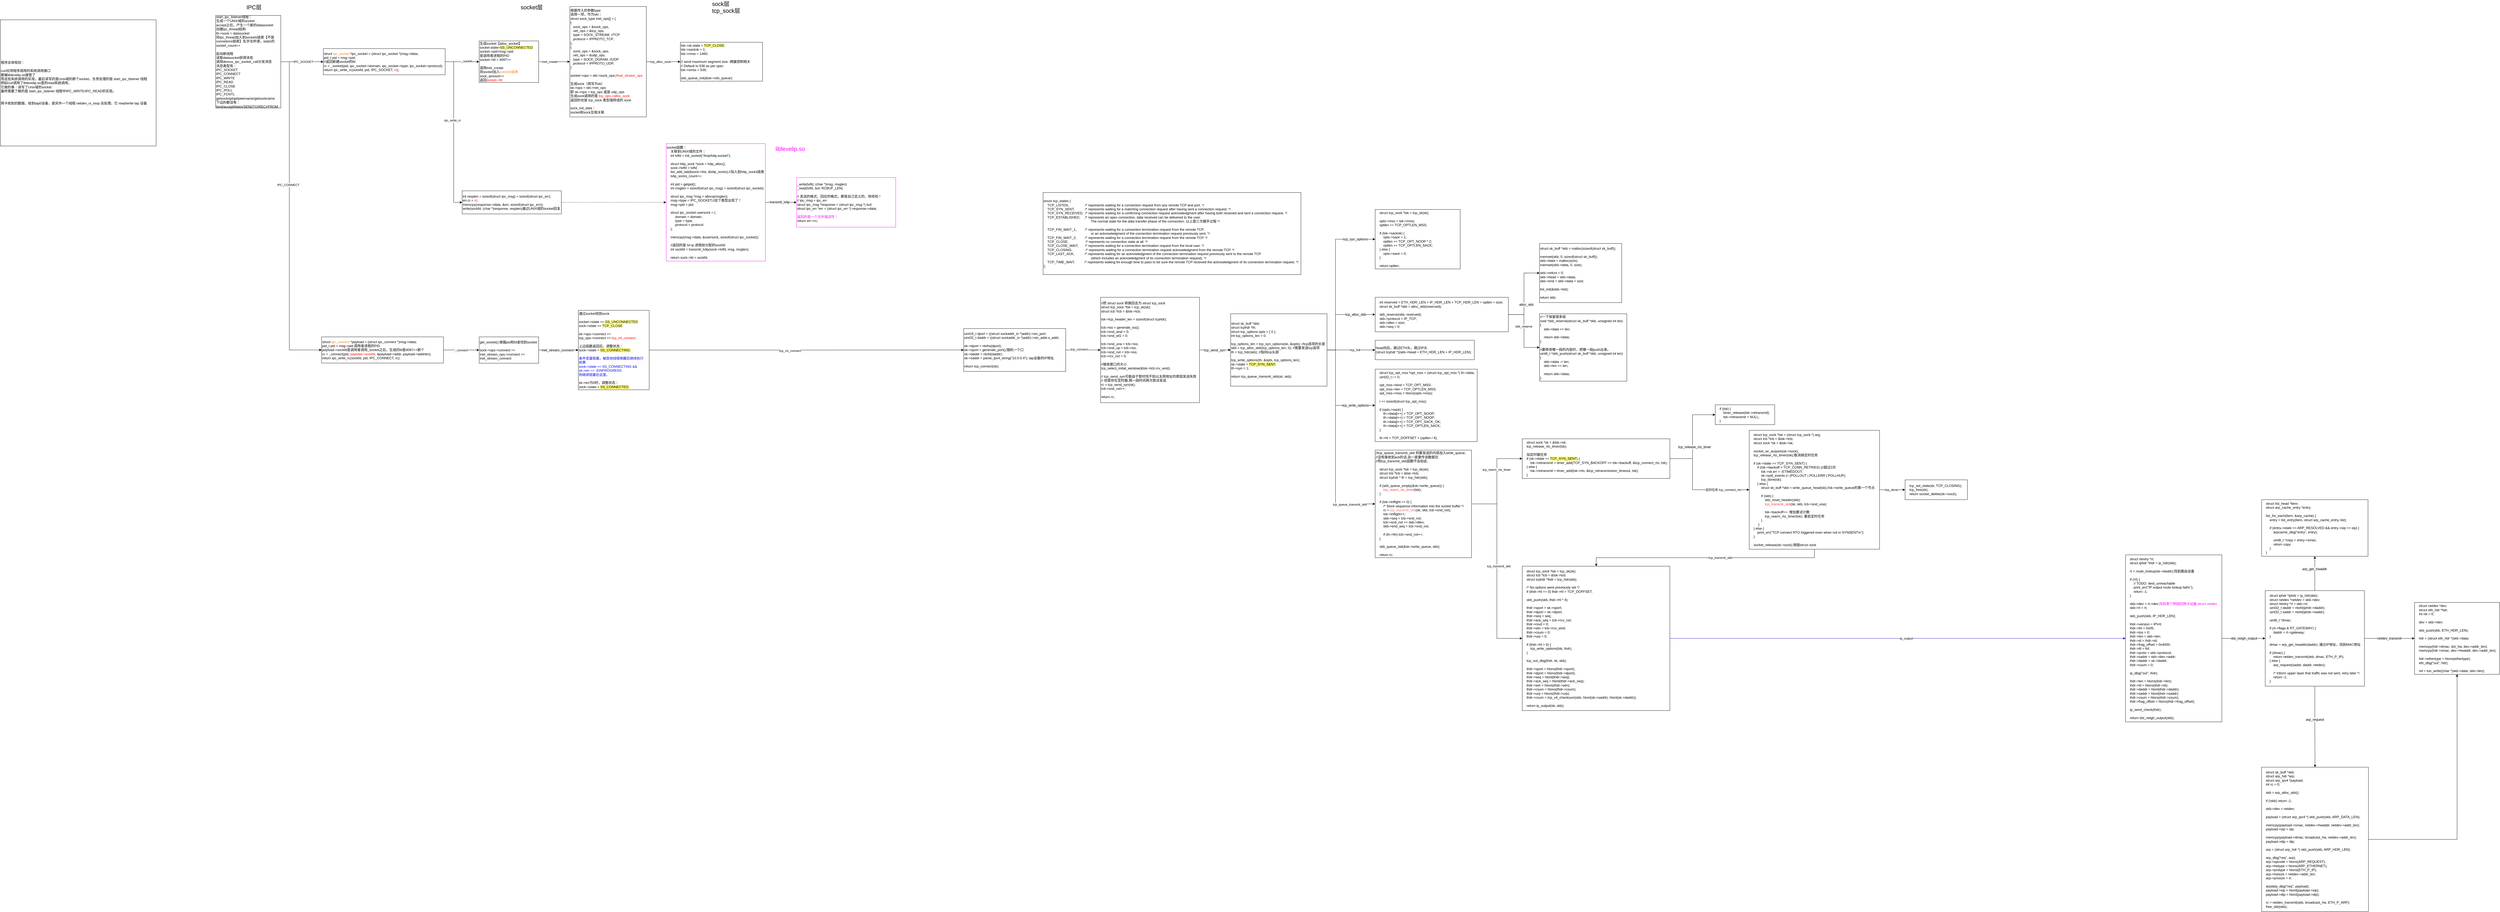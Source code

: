 <mxfile version="14.2.4" type="github">
  <diagram id="JkMtZPwAcen48O5Z7KO6" name="第 1 页">
    <mxGraphModel dx="2249" dy="762" grid="1" gridSize="10" guides="1" tooltips="1" connect="1" arrows="1" fold="1" page="1" pageScale="1" pageWidth="827" pageHeight="1169" math="0" shadow="0">
      <root>
        <mxCell id="0" />
        <mxCell id="1" parent="0" />
        <mxCell id="h-AYutWAJ_S-bmYvBNu8-1" style="edgeStyle=orthogonalEdgeStyle;rounded=0;orthogonalLoop=1;jettySize=auto;html=1;exitX=1;exitY=0.5;exitDx=0;exitDy=0;" parent="1" source="h-AYutWAJ_S-bmYvBNu8-3" target="h-AYutWAJ_S-bmYvBNu8-6" edge="1">
          <mxGeometry relative="1" as="geometry">
            <Array as="points">
              <mxPoint x="1080" y="258.25" />
              <mxPoint x="1080" y="258.25" />
            </Array>
          </mxGeometry>
        </mxCell>
        <mxCell id="h-AYutWAJ_S-bmYvBNu8-2" value="inet_create" style="edgeLabel;html=1;align=center;verticalAlign=middle;resizable=0;points=[];" parent="h-AYutWAJ_S-bmYvBNu8-1" vertex="1" connectable="0">
          <mxGeometry x="-0.149" y="-1" relative="1" as="geometry">
            <mxPoint x="106.67" y="-1" as="offset" />
          </mxGeometry>
        </mxCell>
        <mxCell id="h-AYutWAJ_S-bmYvBNu8-3" value="生成socket【alloc_socket】&lt;br&gt;socket-state=&lt;span style=&quot;background-color: rgb(255 , 255 , 153)&quot;&gt;SS_UNCONNECTED&lt;/span&gt;&lt;br&gt;socket-&amp;gt;pid=msg-&amp;gt;pid&lt;br&gt;是调用者进程的PID&lt;br&gt;socket-&amp;gt;fd = 4097++&lt;br&gt;&lt;br&gt;调用inet_create&lt;br&gt;将socket加入&lt;font color=&quot;#ff8000&quot;&gt;sockets链表&lt;/font&gt;&lt;br&gt;sock_amount++&lt;br&gt;返回&lt;font color=&quot;#ff0000&quot;&gt;socket-&amp;gt;fd&lt;/font&gt;" style="rounded=0;whiteSpace=wrap;html=1;shadow=0;align=left;" parent="1" vertex="1">
          <mxGeometry x="970" y="184.62" width="210" height="146.75" as="geometry" />
        </mxCell>
        <mxCell id="h-AYutWAJ_S-bmYvBNu8-4" style="edgeStyle=orthogonalEdgeStyle;rounded=0;orthogonalLoop=1;jettySize=auto;html=1;entryX=0;entryY=0.5;entryDx=0;entryDy=0;" parent="1" source="h-AYutWAJ_S-bmYvBNu8-6" target="h-AYutWAJ_S-bmYvBNu8-16" edge="1">
          <mxGeometry relative="1" as="geometry" />
        </mxCell>
        <mxCell id="h-AYutWAJ_S-bmYvBNu8-5" value="tcp_alloc_sock" style="edgeLabel;html=1;align=center;verticalAlign=middle;resizable=0;points=[];" parent="h-AYutWAJ_S-bmYvBNu8-4" vertex="1" connectable="0">
          <mxGeometry x="-0.167" relative="1" as="geometry">
            <mxPoint as="offset" />
          </mxGeometry>
        </mxCell>
        <mxCell id="h-AYutWAJ_S-bmYvBNu8-6" value="根据传入的参数type&lt;br&gt;选择一项，作为skt：&lt;br&gt;&lt;div&gt;struct sock_type inet_ops[] = {&lt;/div&gt;&lt;div&gt;&lt;span&gt;   &lt;/span&gt;{&amp;nbsp;&lt;/div&gt;&lt;div&gt;&lt;span&gt;   &lt;/span&gt;&amp;nbsp; .sock_ops = &amp;amp;sock_ops,&lt;/div&gt;&lt;div&gt;&lt;span&gt;   &lt;/span&gt;&amp;nbsp; .net_ops = &amp;amp;tcp_ops,&lt;/div&gt;&lt;div&gt;&lt;span&gt;   &lt;/span&gt;&amp;nbsp; .type = SOCK_STREAM,&lt;span&gt;  &lt;/span&gt;//TCP&lt;/div&gt;&lt;div&gt;&lt;span&gt;   &lt;/span&gt;&amp;nbsp; .protocol = IPPROTO_TCP,&lt;/div&gt;&lt;div&gt;&lt;span&gt;   &lt;/span&gt;},&lt;/div&gt;&lt;div&gt;&lt;span&gt;   &lt;/span&gt;{&lt;/div&gt;&lt;div&gt;&lt;span&gt;   &lt;/span&gt;&amp;nbsp; .sock_ops = &amp;amp;sock_ops,&lt;/div&gt;&lt;div&gt;&lt;span&gt;   &lt;/span&gt;&amp;nbsp; .net_ops = &amp;amp;udp_ops,&lt;/div&gt;&lt;div&gt;&lt;span&gt;   &lt;/span&gt;&amp;nbsp; .type = SOCK_DGRAM,&lt;span&gt;  &lt;/span&gt;//UDP&lt;/div&gt;&lt;div&gt;&lt;span&gt;   &lt;/span&gt;&amp;nbsp; .protocol = IPPROTO_UDP,&lt;/div&gt;&lt;div&gt;&lt;span&gt;   &lt;/span&gt;}&lt;/div&gt;&lt;div&gt;&lt;br&gt;&lt;/div&gt;&lt;div&gt;socket-&amp;gt;ops = skt-&amp;gt;sock_ops;/&lt;font color=&quot;#ff0000&quot;&gt;/inet_stream_ops&lt;/font&gt;&lt;br&gt;&lt;/div&gt;&lt;div&gt;&lt;br&gt;&lt;/div&gt;&lt;div&gt;生成sock（简写为sk）&lt;/div&gt;&lt;div&gt;&lt;div&gt;sk-&amp;gt;ops = skt-&amp;gt;net_ops&lt;/div&gt;&lt;div&gt;即 sk-&amp;gt;ops = tcp_ops 或是 udp_ops&lt;/div&gt;&lt;/div&gt;&lt;div&gt;生成sock调用的是&lt;font color=&quot;#ff0000&quot;&gt;&amp;nbsp;&lt;span&gt;tcp_ops-&amp;gt;alloc_sock&lt;/span&gt;&lt;/font&gt;&lt;/div&gt;&lt;div&gt;返回的也是 tcp_sock 类型强转成的 sock&lt;/div&gt;&lt;div&gt;&lt;br&gt;&lt;/div&gt;&lt;div&gt;sock_init_data：&lt;br&gt;&lt;/div&gt;&lt;div&gt;socket和sock互相关联&lt;/div&gt;&lt;div&gt;&lt;br&gt;&lt;/div&gt;" style="rounded=0;whiteSpace=wrap;html=1;shadow=0;align=left;verticalAlign=top;" parent="1" vertex="1">
          <mxGeometry x="1290" y="63" width="270" height="390" as="geometry" />
        </mxCell>
        <mxCell id="h-AYutWAJ_S-bmYvBNu8-7" style="edgeStyle=orthogonalEdgeStyle;rounded=0;orthogonalLoop=1;jettySize=auto;html=1;entryX=0;entryY=0.5;entryDx=0;entryDy=0;" parent="1" source="h-AYutWAJ_S-bmYvBNu8-9" target="h-AYutWAJ_S-bmYvBNu8-14" edge="1">
          <mxGeometry relative="1" as="geometry" />
        </mxCell>
        <mxCell id="h-AYutWAJ_S-bmYvBNu8-8" value="IPC_SOCKET" style="edgeLabel;html=1;align=center;verticalAlign=middle;resizable=0;points=[];" parent="h-AYutWAJ_S-bmYvBNu8-7" vertex="1" connectable="0">
          <mxGeometry x="0.251" y="-4" relative="1" as="geometry">
            <mxPoint x="-15" y="-4" as="offset" />
          </mxGeometry>
        </mxCell>
        <mxCell id="nQ9esfCF_CsTz2VPVnLO-2" style="edgeStyle=orthogonalEdgeStyle;rounded=0;orthogonalLoop=1;jettySize=auto;html=1;entryX=0;entryY=0.5;entryDx=0;entryDy=0;" parent="1" source="h-AYutWAJ_S-bmYvBNu8-9" target="nQ9esfCF_CsTz2VPVnLO-1" edge="1">
          <mxGeometry relative="1" as="geometry">
            <Array as="points">
              <mxPoint x="300" y="258" />
              <mxPoint x="300" y="1276" />
            </Array>
          </mxGeometry>
        </mxCell>
        <mxCell id="nQ9esfCF_CsTz2VPVnLO-3" value="IPC_CONNECT" style="edgeLabel;html=1;align=center;verticalAlign=middle;resizable=0;points=[];" parent="nQ9esfCF_CsTz2VPVnLO-2" vertex="1" connectable="0">
          <mxGeometry x="-0.201" y="-4" relative="1" as="geometry">
            <mxPoint as="offset" />
          </mxGeometry>
        </mxCell>
        <mxCell id="h-AYutWAJ_S-bmYvBNu8-9" value="start_ipc_listener线程：&lt;br&gt;生成一个UNIX域的socket&lt;br&gt;accept之后，产生一个新的datasocket&lt;br&gt;创建ipc_thread结构&lt;br&gt;th-&amp;gt;sock = datasocket&lt;br&gt;将ipc_thread加入到sockets链表【不是connetions链表】名字无所谓，static的&lt;br&gt;socket_count++&lt;br&gt;&lt;br&gt;启动新线程&lt;br&gt;读取datasocket获得消息&lt;br&gt;调用demux_ipc_socket_call分发消息&lt;br&gt;消息类型有：&lt;br&gt;&lt;div&gt;IPC_SOCKET&lt;/div&gt;&lt;div&gt;IPC_CONNECT&lt;/div&gt;&lt;div&gt;IPC_WRITE&lt;/div&gt;&lt;div&gt;IPC_READ&lt;/div&gt;&lt;div&gt;IPC_CLOSE&lt;/div&gt;&lt;div&gt;IPC_POLL&lt;/div&gt;&lt;div&gt;IPC_FCNTL&lt;/div&gt;&lt;div&gt;getsockopt/getpeername/getsockname&lt;/div&gt;&lt;div&gt;下边的都没有：&lt;/div&gt;&lt;div&gt;bind/accept/listen/&lt;span&gt;SENDTO/&lt;/span&gt;&lt;span&gt;RECVFROM&lt;/span&gt;&lt;/div&gt;" style="rounded=0;whiteSpace=wrap;html=1;align=left;" parent="1" vertex="1">
          <mxGeometry x="40" y="94.63" width="230" height="326.75" as="geometry" />
        </mxCell>
        <mxCell id="h-AYutWAJ_S-bmYvBNu8-10" style="edgeStyle=orthogonalEdgeStyle;rounded=0;orthogonalLoop=1;jettySize=auto;html=1;" parent="1" source="h-AYutWAJ_S-bmYvBNu8-14" target="h-AYutWAJ_S-bmYvBNu8-3" edge="1">
          <mxGeometry relative="1" as="geometry" />
        </mxCell>
        <mxCell id="h-AYutWAJ_S-bmYvBNu8-11" value="_socket" style="edgeLabel;html=1;align=center;verticalAlign=middle;resizable=0;points=[];" parent="h-AYutWAJ_S-bmYvBNu8-10" vertex="1" connectable="0">
          <mxGeometry x="0.255" y="2" relative="1" as="geometry">
            <mxPoint as="offset" />
          </mxGeometry>
        </mxCell>
        <mxCell id="h-AYutWAJ_S-bmYvBNu8-12" style="edgeStyle=orthogonalEdgeStyle;rounded=0;orthogonalLoop=1;jettySize=auto;html=1;entryX=0;entryY=0.5;entryDx=0;entryDy=0;" parent="1" source="h-AYutWAJ_S-bmYvBNu8-14" target="h-AYutWAJ_S-bmYvBNu8-15" edge="1">
          <mxGeometry relative="1" as="geometry" />
        </mxCell>
        <mxCell id="h-AYutWAJ_S-bmYvBNu8-13" value="ipc_write_rc" style="edgeLabel;html=1;align=center;verticalAlign=middle;resizable=0;points=[];" parent="h-AYutWAJ_S-bmYvBNu8-12" vertex="1" connectable="0">
          <mxGeometry x="-0.151" y="-4" relative="1" as="geometry">
            <mxPoint as="offset" />
          </mxGeometry>
        </mxCell>
        <mxCell id="h-AYutWAJ_S-bmYvBNu8-14" value="struct &lt;font color=&quot;#ff8000&quot;&gt;ipc_socket &lt;/font&gt;*ipc_socket = (struct ipc_socket *)msg-&amp;gt;data;&lt;br&gt;&lt;div&gt;&lt;span&gt; &lt;/span&gt;pid_t pid = msg-&amp;gt;pid;&lt;/div&gt;&lt;div&gt;&lt;span&gt; &lt;/span&gt;//返回新建socket的fd&lt;/div&gt;&lt;div&gt;&lt;span&gt; &lt;/span&gt;rc = _socket(pid, ipc_socket-&amp;gt;domain, ipc_socket-&amp;gt;type, ipc_socket-&amp;gt;protocol);&lt;/div&gt;&lt;div&gt;&lt;span&gt; &lt;/span&gt;return ipc_write_rc(sockfd, pid, IPC_SOCKET, &lt;font color=&quot;#ff0000&quot;&gt;rc&lt;/font&gt;);&lt;/div&gt;" style="rounded=0;whiteSpace=wrap;html=1;align=left;" parent="1" vertex="1">
          <mxGeometry x="420" y="211.75" width="430" height="92.5" as="geometry" />
        </mxCell>
        <mxCell id="nQ9esfCF_CsTz2VPVnLO-4" style="edgeStyle=orthogonalEdgeStyle;rounded=0;orthogonalLoop=1;jettySize=auto;html=1;dashed=1;entryX=0;entryY=0.5;entryDx=0;entryDy=0;" parent="1" source="h-AYutWAJ_S-bmYvBNu8-15" target="nQ9esfCF_CsTz2VPVnLO-5" edge="1">
          <mxGeometry relative="1" as="geometry">
            <mxPoint x="1440" y="543.5" as="targetPoint" />
          </mxGeometry>
        </mxCell>
        <mxCell id="h-AYutWAJ_S-bmYvBNu8-15" value="int resplen = sizeof(struct ipc_msg) + sizeof(struct ipc_err);&lt;br&gt;&lt;div&gt;&lt;span&gt;err.rc =&lt;/span&gt;&lt;font color=&quot;#ff0000&quot;&gt; rc&lt;/font&gt;&lt;span&gt;;&lt;/span&gt;&lt;br&gt;&lt;/div&gt;&lt;div&gt;memcpy(response-&amp;gt;data, &amp;amp;err, sizeof(struct ipc_err));&lt;/div&gt;write(sockfd, (char *)response, resplen)通过UNIX域的socket回复" style="rounded=0;whiteSpace=wrap;html=1;align=left;" parent="1" vertex="1">
          <mxGeometry x="910" y="714.09" width="350" height="81.5" as="geometry" />
        </mxCell>
        <mxCell id="h-AYutWAJ_S-bmYvBNu8-16" value="&lt;div&gt;tsk-&amp;gt;sk.state = &lt;span style=&quot;background-color: rgb(255 , 255 , 153)&quot;&gt;TCP_CLOSE&lt;/span&gt;;&lt;/div&gt;&lt;div&gt;tsk-&amp;gt;sackok = 1;&lt;/div&gt;&lt;div&gt;&lt;span&gt;tsk-&amp;gt;rmss = 1460;&lt;/span&gt;&lt;/div&gt;&lt;div&gt;&lt;br&gt;&lt;/div&gt;&lt;div&gt;&lt;span&gt; &lt;/span&gt;// send maximum segment size -拥塞控制相关&lt;/div&gt;&lt;div&gt;// Default to 536 as per spec&lt;/div&gt;&lt;div&gt;tsk-&amp;gt;smss = 536;&lt;/div&gt;&lt;div&gt;&lt;br&gt;&lt;/div&gt;&lt;div&gt;skb_queue_init(&amp;amp;tsk-&amp;gt;ofo_queue);&lt;/div&gt;" style="rounded=0;whiteSpace=wrap;html=1;align=left;" parent="1" vertex="1">
          <mxGeometry x="1680" y="189.25" width="290" height="137.5" as="geometry" />
        </mxCell>
        <mxCell id="h-AYutWAJ_S-bmYvBNu8-17" value="IPC层" style="text;html=1;align=center;verticalAlign=middle;resizable=0;points=[];autosize=1;fontSize=20;" parent="1" vertex="1">
          <mxGeometry x="140" y="50" width="70" height="30" as="geometry" />
        </mxCell>
        <mxCell id="h-AYutWAJ_S-bmYvBNu8-18" value="socket层" style="text;html=1;align=center;verticalAlign=middle;resizable=0;points=[];autosize=1;fontSize=20;" parent="1" vertex="1">
          <mxGeometry x="1110" y="50" width="90" height="30" as="geometry" />
        </mxCell>
        <mxCell id="h-AYutWAJ_S-bmYvBNu8-19" value="sock层&lt;br&gt;tcp_sock层" style="text;html=1;align=left;verticalAlign=middle;resizable=0;points=[];autosize=1;fontSize=20;" parent="1" vertex="1">
          <mxGeometry x="1790" y="40" width="110" height="50" as="geometry" />
        </mxCell>
        <mxCell id="h-AYutWAJ_S-bmYvBNu8-22" value="程序总体规划：&lt;br&gt;&lt;br&gt;curl应用程序调用的系统调用接口&lt;br&gt;都被liblevelip.so接管了&lt;br&gt;而这些系统调用的实现，最后读写的是Unix域的那个socket。负责处理的是 start_ipc_listener 线程&lt;br&gt;例如curl调用了liblevelip.so里的read系统调用，&lt;br&gt;它做的事：读写了Unix域的socket&lt;br&gt;最终需要了解的是 start_ipc_listener 线程中IPC_WRITE/IPC_READ的实现。&lt;br&gt;&lt;br&gt;&lt;br&gt;网卡收到的数据，给到tap0设备，是另外一个线程 netdev_rx_loop 去处理，它 read/write tap 设备" style="rounded=0;whiteSpace=wrap;html=1;align=left;" parent="1" vertex="1">
          <mxGeometry x="-720" y="110" width="550" height="445.75" as="geometry" />
        </mxCell>
        <mxCell id="yaBAwWdUjn6GlstP9hA2-2" style="edgeStyle=orthogonalEdgeStyle;rounded=0;orthogonalLoop=1;jettySize=auto;html=1;entryX=0;entryY=0.5;entryDx=0;entryDy=0;" parent="1" source="nQ9esfCF_CsTz2VPVnLO-1" target="yaBAwWdUjn6GlstP9hA2-1" edge="1">
          <mxGeometry relative="1" as="geometry" />
        </mxCell>
        <mxCell id="yaBAwWdUjn6GlstP9hA2-3" value="_connect" style="edgeLabel;html=1;align=center;verticalAlign=middle;resizable=0;points=[];" parent="yaBAwWdUjn6GlstP9hA2-2" vertex="1" connectable="0">
          <mxGeometry x="0.277" y="3" relative="1" as="geometry">
            <mxPoint x="-17.25" y="2.94" as="offset" />
          </mxGeometry>
        </mxCell>
        <mxCell id="nQ9esfCF_CsTz2VPVnLO-1" value="&lt;div&gt;struct &lt;font color=&quot;#ff8000&quot;&gt;ipc_connect&lt;/font&gt; *payload = (struct ipc_connect *)msg-&amp;gt;data;&lt;/div&gt;&lt;div&gt;pid_t pid = msg-&amp;gt;pid;调用者进程的PID&lt;/div&gt;&lt;div&gt;payload-&amp;gt;sockfd是调用者调用_socket之后，生成的fd是4097++那个&lt;/div&gt;&lt;div&gt;rc = _connect(pid, &lt;font color=&quot;#ff0000&quot;&gt;payload-&amp;gt;sockfd&lt;/font&gt;, &amp;amp;payload-&amp;gt;addr, payload-&amp;gt;addrlen);&lt;/div&gt;&lt;div&gt;return ipc_write_rc(sockfd, pid, IPC_CONNECT, rc);&lt;/div&gt;" style="rounded=0;whiteSpace=wrap;html=1;align=left;" parent="1" vertex="1">
          <mxGeometry x="414" y="1230" width="430" height="92.5" as="geometry" />
        </mxCell>
        <mxCell id="nQ9esfCF_CsTz2VPVnLO-7" style="edgeStyle=orthogonalEdgeStyle;rounded=0;orthogonalLoop=1;jettySize=auto;html=1;entryX=0;entryY=0.5;entryDx=0;entryDy=0;" parent="1" source="nQ9esfCF_CsTz2VPVnLO-5" target="nQ9esfCF_CsTz2VPVnLO-6" edge="1">
          <mxGeometry relative="1" as="geometry" />
        </mxCell>
        <mxCell id="nQ9esfCF_CsTz2VPVnLO-9" value="&lt;span style=&quot;color: rgb(0 , 0 , 0) ; font-size: 12px ; text-align: left ; background-color: rgb(248 , 249 , 250)&quot;&gt;transmit_lvlip&lt;/span&gt;" style="edgeLabel;html=1;align=center;verticalAlign=middle;resizable=0;points=[];fontSize=20;fontColor=#FF00FF;" parent="nQ9esfCF_CsTz2VPVnLO-7" vertex="1" connectable="0">
          <mxGeometry x="0.288" y="2" relative="1" as="geometry">
            <mxPoint x="-20.83" y="-2.84" as="offset" />
          </mxGeometry>
        </mxCell>
        <mxCell id="nQ9esfCF_CsTz2VPVnLO-5" value="socket函数：&lt;br&gt;&amp;nbsp; &amp;nbsp; 关联到UNIX域的文件：&lt;br&gt;&lt;div&gt;&amp;nbsp; &amp;nbsp; int lvlfd = init_socket(&quot;/tmp/lvlip.socket&quot;);&lt;/div&gt;&lt;div&gt;&lt;br&gt;&lt;/div&gt;&lt;div&gt;&amp;nbsp; &amp;nbsp; struct lvlip_sock *sock = lvlip_alloc();&lt;/div&gt;&lt;div&gt;&amp;nbsp; &amp;nbsp; sock-&amp;gt;lvlfd = lvlfd;&lt;/div&gt;&lt;div&gt;&amp;nbsp; &amp;nbsp; list_add_tail(&amp;amp;sock-&amp;gt;list, &amp;amp;lvlip_socks);//加入到lvlip_socks链表&lt;/div&gt;&lt;div&gt;&amp;nbsp; &amp;nbsp; lvlip_socks_count++;&lt;/div&gt;&lt;div&gt;&amp;nbsp; &amp;nbsp;&amp;nbsp;&lt;/div&gt;&lt;div&gt;&amp;nbsp; &amp;nbsp; int pid = getpid();&lt;/div&gt;&lt;div&gt;&amp;nbsp; &amp;nbsp; int msglen = sizeof(struct ipc_msg) + sizeof(struct ipc_socket);&lt;/div&gt;&lt;div&gt;&lt;br&gt;&lt;/div&gt;&lt;div&gt;&amp;nbsp; &amp;nbsp; struct ipc_msg *msg = alloca(msglen);&lt;/div&gt;&lt;div&gt;&amp;nbsp; &amp;nbsp; msg-&amp;gt;type = IPC_SOCKET;//这个类型出现了！&lt;/div&gt;&lt;div&gt;&amp;nbsp; &amp;nbsp; msg-&amp;gt;pid = pid;&lt;/div&gt;&lt;div&gt;&lt;br&gt;&lt;/div&gt;&lt;div&gt;&amp;nbsp; &amp;nbsp; struct ipc_socket usersock = {&lt;/div&gt;&lt;div&gt;&amp;nbsp; &amp;nbsp; &amp;nbsp; &amp;nbsp; .domain = domain,&lt;/div&gt;&lt;div&gt;&amp;nbsp; &amp;nbsp; &amp;nbsp; &amp;nbsp; .type = type,&lt;/div&gt;&lt;div&gt;&amp;nbsp; &amp;nbsp; &amp;nbsp; &amp;nbsp; .protocol = protocol&lt;/div&gt;&lt;div&gt;&amp;nbsp; &amp;nbsp; };&lt;/div&gt;&lt;div&gt;&amp;nbsp; &amp;nbsp;&amp;nbsp;&lt;/div&gt;&lt;div&gt;&amp;nbsp; &amp;nbsp; memcpy(msg-&amp;gt;data, &amp;amp;usersock, sizeof(struct ipc_socket));&lt;/div&gt;&lt;div&gt;&lt;br&gt;&lt;/div&gt;&lt;div&gt;&lt;span&gt;&lt;/span&gt;&amp;nbsp; &amp;nbsp; //返回的是 lvl-ip 进程给分配的sockfd&lt;/div&gt;&lt;div&gt;&amp;nbsp; &amp;nbsp; int sockfd = transmit_lvlip(sock-&amp;gt;lvlfd, msg, msglen);&lt;/div&gt;&lt;div&gt;&lt;br&gt;&lt;/div&gt;&lt;div&gt;&amp;nbsp; &amp;nbsp; return sock-&amp;gt;fd = sockfd;&lt;/div&gt;" style="rounded=0;whiteSpace=wrap;html=1;align=left;strokeColor=#FF00FF;" parent="1" vertex="1">
          <mxGeometry x="1630" y="547.34" width="350" height="415" as="geometry" />
        </mxCell>
        <mxCell id="nQ9esfCF_CsTz2VPVnLO-6" value="&lt;div&gt;_write(lvlfd, (char *)msg, msglen)&lt;/div&gt;&lt;div&gt;&lt;span&gt;_read(lvlfd, buf, RCBUF_LEN)&lt;/span&gt;&lt;/div&gt;&lt;div&gt;&lt;br&gt;&lt;/div&gt;&lt;div&gt;&lt;span&gt; &lt;/span&gt;// 发送的格式、回应的格式，都是自己定义的，哈哈哈！&lt;/div&gt;&lt;div&gt;&lt;span&gt; &lt;/span&gt;// ipc_msg + ipc_err&lt;/div&gt;&lt;div&gt;struct ipc_msg *response = (struct ipc_msg *) buf;&lt;/div&gt;&lt;div&gt;&lt;span&gt;struct ipc_err *err = (struct ipc_err *) response-&amp;gt;data;&lt;/span&gt;&lt;br&gt;&lt;/div&gt;&lt;div&gt;&lt;span&gt;&lt;br&gt;&lt;/span&gt;&lt;/div&gt;&lt;div&gt;&lt;span&gt;&lt;font color=&quot;#ff00ff&quot;&gt;返回的是一个文件描述符！&lt;/font&gt;&lt;/span&gt;&lt;/div&gt;&lt;div&gt;&lt;span&gt;return err-&amp;gt;rc;&lt;/span&gt;&lt;br&gt;&lt;/div&gt;" style="rounded=0;whiteSpace=wrap;html=1;align=left;strokeColor=#FF00FF;" parent="1" vertex="1">
          <mxGeometry x="2090" y="667.34" width="350" height="175" as="geometry" />
        </mxCell>
        <mxCell id="nQ9esfCF_CsTz2VPVnLO-8" value="&lt;span style=&quot;text-align: left; font-size: 20px;&quot;&gt;liblevelip.so&lt;/span&gt;" style="text;html=1;align=center;verticalAlign=middle;resizable=0;points=[];autosize=1;fontSize=20;fontColor=#FF00FF;" parent="1" vertex="1">
          <mxGeometry x="2007" y="550" width="120" height="30" as="geometry" />
        </mxCell>
        <mxCell id="yaBAwWdUjn6GlstP9hA2-5" style="edgeStyle=orthogonalEdgeStyle;rounded=0;orthogonalLoop=1;jettySize=auto;html=1;entryX=0;entryY=0.5;entryDx=0;entryDy=0;exitX=1;exitY=0.5;exitDx=0;exitDy=0;" parent="1" source="yaBAwWdUjn6GlstP9hA2-10" target="yaBAwWdUjn6GlstP9hA2-4" edge="1">
          <mxGeometry relative="1" as="geometry" />
        </mxCell>
        <mxCell id="yaBAwWdUjn6GlstP9hA2-6" value="tcp_v4_connect" style="edgeLabel;html=1;align=center;verticalAlign=middle;resizable=0;points=[];" parent="yaBAwWdUjn6GlstP9hA2-5" vertex="1" connectable="0">
          <mxGeometry x="-0.106" y="-2" relative="1" as="geometry">
            <mxPoint as="offset" />
          </mxGeometry>
        </mxCell>
        <mxCell id="yaBAwWdUjn6GlstP9hA2-11" style="edgeStyle=orthogonalEdgeStyle;rounded=0;orthogonalLoop=1;jettySize=auto;html=1;entryX=0;entryY=0.5;entryDx=0;entryDy=0;" parent="1" source="yaBAwWdUjn6GlstP9hA2-1" target="yaBAwWdUjn6GlstP9hA2-10" edge="1">
          <mxGeometry relative="1" as="geometry" />
        </mxCell>
        <mxCell id="yaBAwWdUjn6GlstP9hA2-12" value="&lt;span style=&quot;font-size: 12px ; text-align: left ; background-color: rgb(248 , 249 , 250)&quot;&gt;inet_stream_connect&lt;/span&gt;" style="edgeLabel;html=1;align=center;verticalAlign=middle;resizable=0;points=[];" parent="yaBAwWdUjn6GlstP9hA2-11" vertex="1" connectable="0">
          <mxGeometry x="-0.224" relative="1" as="geometry">
            <mxPoint x="11.67" as="offset" />
          </mxGeometry>
        </mxCell>
        <mxCell id="yaBAwWdUjn6GlstP9hA2-1" value="get_socket():根据pid和fd查找到socket&lt;br&gt;&lt;br&gt;sock-&amp;gt;ops-&amp;gt;connect == &lt;br&gt;inet_stream_ops-&amp;gt;connect == &lt;br&gt;inet_stream_connect" style="rounded=0;whiteSpace=wrap;html=1;shadow=0;align=left;" parent="1" vertex="1">
          <mxGeometry x="970" y="1230" width="210" height="93.03" as="geometry" />
        </mxCell>
        <mxCell id="yaBAwWdUjn6GlstP9hA2-8" style="edgeStyle=orthogonalEdgeStyle;rounded=0;orthogonalLoop=1;jettySize=auto;html=1;entryX=0;entryY=0.5;entryDx=0;entryDy=0;" parent="1" source="yaBAwWdUjn6GlstP9hA2-4" target="yaBAwWdUjn6GlstP9hA2-7" edge="1">
          <mxGeometry relative="1" as="geometry" />
        </mxCell>
        <mxCell id="yaBAwWdUjn6GlstP9hA2-9" value="tcp_connect" style="edgeLabel;html=1;align=center;verticalAlign=middle;resizable=0;points=[];" parent="yaBAwWdUjn6GlstP9hA2-8" vertex="1" connectable="0">
          <mxGeometry x="-0.234" y="2" relative="1" as="geometry">
            <mxPoint as="offset" />
          </mxGeometry>
        </mxCell>
        <mxCell id="yaBAwWdUjn6GlstP9hA2-4" value="&lt;div&gt;uint16_t dport = ((struct sockaddr_in *)addr)-&amp;gt;sin_port;&lt;/div&gt;&lt;div&gt;uint32_t daddr = ((struct sockaddr_in *)addr)-&amp;gt;sin_addr.s_addr;&lt;/div&gt;&lt;div&gt;&lt;br&gt;&lt;/div&gt;&lt;div&gt;sk-&amp;gt;dport = ntohs(dport);&lt;/div&gt;&lt;div&gt;sk-&amp;gt;sport = generate_port();随机一个口&lt;/div&gt;&lt;div&gt;sk-&amp;gt;daddr = ntohl(daddr);&lt;/div&gt;&lt;div&gt;sk-&amp;gt;saddr = parse_ipv4_string(&quot;10.0.0.4&quot;); tap设备的IP地址&lt;/div&gt;&lt;div&gt;&lt;br&gt;&lt;/div&gt;&lt;div&gt;return tcp_connect(sk);&lt;/div&gt;" style="rounded=0;whiteSpace=wrap;html=1;align=left;" parent="1" vertex="1">
          <mxGeometry x="2680" y="1200.54" width="360" height="151.41" as="geometry" />
        </mxCell>
        <mxCell id="yaBAwWdUjn6GlstP9hA2-15" style="edgeStyle=orthogonalEdgeStyle;rounded=0;orthogonalLoop=1;jettySize=auto;html=1;entryX=0;entryY=0.5;entryDx=0;entryDy=0;" parent="1" source="yaBAwWdUjn6GlstP9hA2-7" target="yaBAwWdUjn6GlstP9hA2-14" edge="1">
          <mxGeometry relative="1" as="geometry" />
        </mxCell>
        <mxCell id="yaBAwWdUjn6GlstP9hA2-16" value="&lt;span style=&quot;font-size: 12px ; text-align: left ; background-color: rgb(248 , 249 , 250)&quot;&gt;tcp_send_syn&lt;/span&gt;" style="edgeLabel;html=1;align=center;verticalAlign=middle;resizable=0;points=[];" parent="yaBAwWdUjn6GlstP9hA2-15" vertex="1" connectable="0">
          <mxGeometry x="-0.308" y="-2" relative="1" as="geometry">
            <mxPoint x="15.0" y="-1.99" as="offset" />
          </mxGeometry>
        </mxCell>
        <mxCell id="yaBAwWdUjn6GlstP9hA2-7" value="&lt;div&gt;//把 struct sock 转换回去为 struct tcp_sock&lt;/div&gt;&lt;div&gt;struct tcp_sock *tsk = tcp_sk(sk);&lt;/div&gt;&lt;div&gt;struct tcb *tcb = &amp;amp;tsk-&amp;gt;tcb;&lt;/div&gt;&lt;div&gt;&lt;br&gt;&lt;/div&gt;&lt;div&gt;tsk-&amp;gt;tcp_header_len = sizeof(struct tcphdr);&lt;/div&gt;&lt;div&gt;&lt;br&gt;&lt;/div&gt;&lt;div&gt;tcb-&amp;gt;iss = generate_iss();&lt;/div&gt;&lt;div&gt;tcb-&amp;gt;snd_wnd = 0;&lt;/div&gt;&lt;div&gt;tcb-&amp;gt;snd_wl1 = 0;&lt;/div&gt;&lt;div&gt;&lt;br&gt;&lt;/div&gt;&lt;div&gt;tcb-&amp;gt;snd_una = tcb-&amp;gt;iss;&lt;/div&gt;&lt;div&gt;tcb-&amp;gt;snd_up = tcb-&amp;gt;iss;&lt;/div&gt;&lt;div&gt;tcb-&amp;gt;snd_nxt = tcb-&amp;gt;iss;&lt;/div&gt;&lt;div&gt;tcb-&amp;gt;rcv_nxt = 0;&lt;/div&gt;&lt;div&gt;&lt;br&gt;&lt;/div&gt;&lt;div&gt;//接收窗口的大小&lt;/div&gt;&lt;div&gt;tcp_select_initial_window(&amp;amp;tsk-&amp;gt;tcb.rcv_wnd);&lt;/div&gt;&lt;div&gt;&lt;br&gt;&lt;/div&gt;&lt;div&gt;// tcp_send_syn可能由于暂时找不到以太网地址的原因发送失败&lt;/div&gt;&lt;div&gt;// 但是存在定时器,隔一段时间再次尝试发送.&lt;/div&gt;&lt;div&gt;rc = tcp_send_syn(sk);&lt;/div&gt;&lt;div&gt;tcb-&amp;gt;snd_nxt++;&lt;/div&gt;&lt;div&gt;&lt;br&gt;&lt;/div&gt;&lt;div&gt;return rc;&lt;/div&gt;" style="rounded=0;whiteSpace=wrap;html=1;align=left;" parent="1" vertex="1">
          <mxGeometry x="3163" y="1090.11" width="349" height="372.29" as="geometry" />
        </mxCell>
        <mxCell id="yaBAwWdUjn6GlstP9hA2-10" value="通过socket找到sock&lt;br&gt;&lt;br&gt;socket-&amp;gt;state ==&amp;nbsp;&lt;span style=&quot;background-color: rgb(255 , 255 , 153)&quot;&gt;SS_UNCONNECTED&lt;/span&gt;&lt;br&gt;sock-&amp;gt;state ==&amp;nbsp;&lt;span style=&quot;background-color: rgb(255 , 255 , 153)&quot;&gt;TCP_CLOSE&lt;/span&gt;&lt;br&gt;&lt;br&gt;sk-&amp;gt;ops-&amp;gt;connect == &lt;br&gt;tcp_ops-&amp;gt;connect == &lt;font color=&quot;#ff0000&quot;&gt;tcp_v4_connect&lt;/font&gt;&lt;br&gt;&lt;br&gt;上边函数返回后，调整状态：&lt;br&gt;sock-&amp;gt;state = &lt;span style=&quot;background-color: rgb(255 , 255 , 102)&quot;&gt;SS_CONNECTING;&lt;/span&gt;&lt;br&gt;&lt;span style=&quot;background-color: rgb(255 , 255 , 255)&quot;&gt;&lt;br&gt;&lt;font color=&quot;#0000ff&quot;&gt;条件变量阻塞，被其他线程唤醒后继续执行&lt;br&gt;如果&lt;br&gt;sock-&amp;gt;state == SS_CONNECTING &amp;amp;&amp;amp; &lt;br&gt;sk-&amp;gt;err == -EINPROGRESS&lt;br&gt;则继续阻塞在这里。&lt;/font&gt;&lt;br&gt;&lt;br&gt;sk-&amp;gt;err为0时，调整状态：&lt;br&gt;&lt;/span&gt;sock-&amp;gt;state = &lt;span style=&quot;background-color: rgb(255 , 255 , 102)&quot;&gt;SS_CONNECTED;&lt;/span&gt;" style="rounded=0;whiteSpace=wrap;html=1;align=left;" parent="1" vertex="1">
          <mxGeometry x="1320" y="1136.21" width="250" height="280.62" as="geometry" />
        </mxCell>
        <mxCell id="yaBAwWdUjn6GlstP9hA2-18" style="edgeStyle=orthogonalEdgeStyle;rounded=0;orthogonalLoop=1;jettySize=auto;html=1;entryX=0;entryY=0.5;entryDx=0;entryDy=0;" parent="1" source="yaBAwWdUjn6GlstP9hA2-14" target="yaBAwWdUjn6GlstP9hA2-17" edge="1">
          <mxGeometry relative="1" as="geometry">
            <Array as="points">
              <mxPoint x="3992" y="1276" />
              <mxPoint x="3992" y="885" />
            </Array>
          </mxGeometry>
        </mxCell>
        <mxCell id="yaBAwWdUjn6GlstP9hA2-19" value="&lt;span style=&quot;font-size: 12px ; text-align: left ; background-color: rgb(248 , 249 , 250)&quot;&gt;tcp_syn_options&lt;/span&gt;" style="edgeLabel;html=1;align=center;verticalAlign=middle;resizable=0;points=[];" parent="yaBAwWdUjn6GlstP9hA2-18" vertex="1" connectable="0">
          <mxGeometry x="0.113" y="3" relative="1" as="geometry">
            <mxPoint x="73" y="-109.2" as="offset" />
          </mxGeometry>
        </mxCell>
        <mxCell id="yaBAwWdUjn6GlstP9hA2-21" style="edgeStyle=orthogonalEdgeStyle;rounded=0;orthogonalLoop=1;jettySize=auto;html=1;entryX=0;entryY=0.5;entryDx=0;entryDy=0;" parent="1" source="yaBAwWdUjn6GlstP9hA2-14" target="yaBAwWdUjn6GlstP9hA2-20" edge="1">
          <mxGeometry relative="1" as="geometry">
            <Array as="points">
              <mxPoint x="3992" y="1276" />
              <mxPoint x="3992" y="1151" />
            </Array>
          </mxGeometry>
        </mxCell>
        <mxCell id="yaBAwWdUjn6GlstP9hA2-22" value="&lt;span style=&quot;font-size: 12px ; text-align: left ; background-color: rgb(248 , 249 , 250)&quot;&gt;tcp_alloc_skb&lt;/span&gt;" style="edgeLabel;html=1;align=center;verticalAlign=middle;resizable=0;points=[];" parent="yaBAwWdUjn6GlstP9hA2-21" vertex="1" connectable="0">
          <mxGeometry x="0.568" y="-3" relative="1" as="geometry">
            <mxPoint x="-5.9" y="-3" as="offset" />
          </mxGeometry>
        </mxCell>
        <mxCell id="yaBAwWdUjn6GlstP9hA2-30" style="edgeStyle=orthogonalEdgeStyle;rounded=0;orthogonalLoop=1;jettySize=auto;html=1;entryX=0;entryY=0.5;entryDx=0;entryDy=0;" parent="1" source="yaBAwWdUjn6GlstP9hA2-14" target="yaBAwWdUjn6GlstP9hA2-29" edge="1">
          <mxGeometry relative="1" as="geometry" />
        </mxCell>
        <mxCell id="yaBAwWdUjn6GlstP9hA2-31" value="tcp_hdr" style="edgeLabel;html=1;align=center;verticalAlign=middle;resizable=0;points=[];" parent="yaBAwWdUjn6GlstP9hA2-30" vertex="1" connectable="0">
          <mxGeometry x="0.252" y="-3" relative="1" as="geometry">
            <mxPoint x="-6.5" y="-3.07" as="offset" />
          </mxGeometry>
        </mxCell>
        <mxCell id="yaBAwWdUjn6GlstP9hA2-33" style="edgeStyle=orthogonalEdgeStyle;rounded=0;orthogonalLoop=1;jettySize=auto;html=1;" parent="1" source="yaBAwWdUjn6GlstP9hA2-14" target="yaBAwWdUjn6GlstP9hA2-32" edge="1">
          <mxGeometry relative="1" as="geometry">
            <Array as="points">
              <mxPoint x="3992" y="1276" />
              <mxPoint x="3992" y="1472" />
            </Array>
          </mxGeometry>
        </mxCell>
        <mxCell id="yaBAwWdUjn6GlstP9hA2-34" value="&lt;span style=&quot;font-size: 12px ; text-align: left ; background-color: rgb(248 , 249 , 250)&quot;&gt;tcp_write_options&lt;/span&gt;" style="edgeLabel;html=1;align=center;verticalAlign=middle;resizable=0;points=[];" parent="yaBAwWdUjn6GlstP9hA2-33" vertex="1" connectable="0">
          <mxGeometry x="0.789" y="-4" relative="1" as="geometry">
            <mxPoint x="-31.67" y="-4" as="offset" />
          </mxGeometry>
        </mxCell>
        <mxCell id="yaBAwWdUjn6GlstP9hA2-36" style="edgeStyle=orthogonalEdgeStyle;rounded=0;orthogonalLoop=1;jettySize=auto;html=1;entryX=0;entryY=0.5;entryDx=0;entryDy=0;exitX=1;exitY=0.5;exitDx=0;exitDy=0;" parent="1" source="yaBAwWdUjn6GlstP9hA2-14" target="yaBAwWdUjn6GlstP9hA2-35" edge="1">
          <mxGeometry relative="1" as="geometry">
            <Array as="points">
              <mxPoint x="3992" y="1276" />
              <mxPoint x="3992" y="1820" />
            </Array>
          </mxGeometry>
        </mxCell>
        <mxCell id="yaBAwWdUjn6GlstP9hA2-37" value="tcp_queue_transmit_skb" style="edgeLabel;html=1;align=center;verticalAlign=middle;resizable=0;points=[];" parent="yaBAwWdUjn6GlstP9hA2-36" vertex="1" connectable="0">
          <mxGeometry x="0.718" y="-2" relative="1" as="geometry">
            <mxPoint x="10.67" as="offset" />
          </mxGeometry>
        </mxCell>
        <mxCell id="yaBAwWdUjn6GlstP9hA2-14" value="&lt;div&gt;struct sk_buff *skb;&lt;/div&gt;&lt;div&gt;struct tcphdr *th;&lt;/div&gt;&lt;div&gt;struct tcp_options opts = { 0 };&lt;/div&gt;&lt;div&gt;int tcp_options_len = 0;&lt;/div&gt;&lt;div&gt;&lt;br&gt;&lt;/div&gt;&lt;div&gt;tcp_options_len = tcp_syn_options(sk, &amp;amp;opts);&lt;span&gt; &lt;/span&gt;//tcp选项的长度&lt;/div&gt;&lt;div&gt;skb = tcp_alloc_skb(tcp_options_len, 0);&lt;span&gt;  &lt;/span&gt;//需要发送tcp选项&lt;/div&gt;&lt;div&gt;th = tcp_hdr(skb);&lt;span&gt;        &lt;/span&gt;//指向tcp头部&lt;/div&gt;&lt;div&gt;&lt;br&gt;&lt;/div&gt;&lt;div&gt;tcp_write_options(th, &amp;amp;opts, tcp_options_len);&lt;/div&gt;&lt;div&gt;sk-&amp;gt;state = &lt;span style=&quot;background-color: rgb(255 , 255 , 102)&quot;&gt;TCP_SYN_SENT&lt;/span&gt;;&lt;/div&gt;&lt;div&gt;th-&amp;gt;syn = 1;&lt;/div&gt;&lt;div&gt;&lt;br&gt;&lt;/div&gt;&lt;div&gt;return tcp_queue_transmit_skb(sk, skb);&lt;/div&gt;" style="rounded=0;whiteSpace=wrap;html=1;align=left;" parent="1" vertex="1">
          <mxGeometry x="3622" y="1148.44" width="340" height="255.62" as="geometry" />
        </mxCell>
        <mxCell id="yaBAwWdUjn6GlstP9hA2-17" value="&lt;div&gt;&amp;nbsp; &amp;nbsp; struct tcp_sock *tsk = tcp_sk(sk);&lt;/div&gt;&lt;div&gt;&lt;br&gt;&lt;/div&gt;&lt;div&gt;&amp;nbsp; &amp;nbsp; opts-&amp;gt;mss = tsk-&amp;gt;rmss;&lt;/div&gt;&lt;div&gt;&amp;nbsp; &amp;nbsp; optlen += TCP_OPTLEN_MSS;&lt;/div&gt;&lt;div&gt;&lt;br&gt;&lt;/div&gt;&lt;div&gt;&amp;nbsp; &amp;nbsp; if (tsk-&amp;gt;sackok) {&lt;/div&gt;&lt;div&gt;&amp;nbsp; &amp;nbsp; &amp;nbsp; &amp;nbsp; opts-&amp;gt;sack = 1;&lt;/div&gt;&lt;div&gt;&amp;nbsp; &amp;nbsp; &amp;nbsp; &amp;nbsp; optlen += TCP_OPT_NOOP * 2;&lt;/div&gt;&lt;div&gt;&amp;nbsp; &amp;nbsp; &amp;nbsp; &amp;nbsp; optlen += TCP_OPTLEN_SACK;&lt;/div&gt;&lt;div&gt;&amp;nbsp; &amp;nbsp; } else {&lt;/div&gt;&lt;div&gt;&amp;nbsp; &amp;nbsp; &amp;nbsp; &amp;nbsp; opts-&amp;gt;sack = 0;&lt;/div&gt;&lt;div&gt;&amp;nbsp; &amp;nbsp; }&lt;/div&gt;&lt;div&gt;&amp;nbsp; &amp;nbsp;&amp;nbsp;&lt;/div&gt;&lt;div&gt;&amp;nbsp; &amp;nbsp; return optlen;&lt;/div&gt;" style="rounded=0;whiteSpace=wrap;html=1;align=left;" parent="1" vertex="1">
          <mxGeometry x="4132" y="780" width="300" height="210" as="geometry" />
        </mxCell>
        <mxCell id="yaBAwWdUjn6GlstP9hA2-24" style="edgeStyle=orthogonalEdgeStyle;rounded=0;orthogonalLoop=1;jettySize=auto;html=1;entryX=0;entryY=0.5;entryDx=0;entryDy=0;" parent="1" source="yaBAwWdUjn6GlstP9hA2-20" target="yaBAwWdUjn6GlstP9hA2-23" edge="1">
          <mxGeometry relative="1" as="geometry" />
        </mxCell>
        <mxCell id="yaBAwWdUjn6GlstP9hA2-25" value="&lt;span style=&quot;font-size: 12px ; text-align: left ; background-color: rgb(248 , 249 , 250)&quot;&gt;alloc_skb&lt;/span&gt;" style="edgeLabel;html=1;align=center;verticalAlign=middle;resizable=0;points=[];" parent="yaBAwWdUjn6GlstP9hA2-24" vertex="1" connectable="0">
          <mxGeometry x="-0.3" relative="1" as="geometry">
            <mxPoint x="8" as="offset" />
          </mxGeometry>
        </mxCell>
        <mxCell id="yaBAwWdUjn6GlstP9hA2-27" style="edgeStyle=orthogonalEdgeStyle;rounded=0;orthogonalLoop=1;jettySize=auto;html=1;" parent="1" source="yaBAwWdUjn6GlstP9hA2-20" target="yaBAwWdUjn6GlstP9hA2-26" edge="1">
          <mxGeometry relative="1" as="geometry" />
        </mxCell>
        <mxCell id="yaBAwWdUjn6GlstP9hA2-28" value="skb_reserve" style="edgeLabel;html=1;align=center;verticalAlign=middle;resizable=0;points=[];" parent="yaBAwWdUjn6GlstP9hA2-27" vertex="1" connectable="0">
          <mxGeometry x="-0.143" y="-1" relative="1" as="geometry">
            <mxPoint as="offset" />
          </mxGeometry>
        </mxCell>
        <mxCell id="yaBAwWdUjn6GlstP9hA2-20" value="&lt;div&gt;&amp;nbsp; &amp;nbsp; int reserved = ETH_HDR_LEN + IP_HDR_LEN + TCP_HDR_LEN + optlen + size;&lt;/div&gt;&lt;div&gt;&amp;nbsp; &amp;nbsp; struct sk_buff *skb = alloc_skb(reserved);&lt;/div&gt;&lt;div&gt;&lt;br&gt;&lt;/div&gt;&lt;div&gt;&amp;nbsp; &amp;nbsp; skb_reserve(skb, reserved);&lt;/div&gt;&lt;div&gt;&amp;nbsp; &amp;nbsp; skb-&amp;gt;protocol = IP_TCP;&lt;/div&gt;&lt;div&gt;&amp;nbsp; &amp;nbsp; skb-&amp;gt;dlen = size;&lt;/div&gt;&lt;div&gt;&amp;nbsp; &amp;nbsp; skb-&amp;gt;seq = 0;&lt;/div&gt;" style="rounded=0;whiteSpace=wrap;html=1;align=left;" parent="1" vertex="1">
          <mxGeometry x="4132" y="1090.11" width="470" height="122" as="geometry" />
        </mxCell>
        <mxCell id="yaBAwWdUjn6GlstP9hA2-23" value="&lt;div&gt;struct sk_buff *skb = malloc(sizeof(struct sk_buff));&lt;/div&gt;&lt;div&gt;&lt;br&gt;&lt;/div&gt;&lt;div&gt;memset(skb, 0, sizeof(struct sk_buff));&lt;/div&gt;&lt;div&gt;skb-&amp;gt;data = malloc(size);&lt;/div&gt;&lt;div&gt;memset(skb-&amp;gt;data, 0, size);&lt;/div&gt;&lt;div&gt;&lt;br&gt;&lt;/div&gt;&lt;div&gt;skb-&amp;gt;refcnt = 0;&lt;/div&gt;&lt;div&gt;skb-&amp;gt;head = skb-&amp;gt;data;&lt;/div&gt;&lt;div&gt;skb-&amp;gt;end = skb-&amp;gt;data + size;&lt;/div&gt;&lt;div&gt;&lt;br&gt;&lt;/div&gt;&lt;div&gt;list_init(&amp;amp;skb-&amp;gt;list);&lt;/div&gt;&lt;div&gt;&lt;br&gt;&lt;/div&gt;&lt;div&gt;return skb;&lt;/div&gt;" style="rounded=0;whiteSpace=wrap;html=1;align=left;" parent="1" vertex="1">
          <mxGeometry x="4712" y="900.0" width="290" height="208.89" as="geometry" />
        </mxCell>
        <mxCell id="yaBAwWdUjn6GlstP9hA2-26" value="&lt;div&gt;//一下保留很多段&lt;/div&gt;&lt;div&gt;void *skb_reserve(struct sk_buff *skb, unsigned int len)&lt;/div&gt;&lt;div&gt;{&lt;/div&gt;&lt;div&gt;&amp;nbsp; &amp;nbsp; skb-&amp;gt;data += len;&lt;/div&gt;&lt;div&gt;&lt;br&gt;&lt;/div&gt;&lt;div&gt;&amp;nbsp; &amp;nbsp; return skb-&amp;gt;data;&lt;/div&gt;&lt;div&gt;}&lt;/div&gt;&lt;div&gt;&lt;br&gt;&lt;/div&gt;&lt;div&gt;//要修改哪一段的内容时，把哪一段push出来。&lt;/div&gt;&lt;div&gt;uint8_t *skb_push(struct sk_buff *skb, unsigned int len)&lt;/div&gt;&lt;div&gt;{&lt;/div&gt;&lt;div&gt;&amp;nbsp; &amp;nbsp; skb-&amp;gt;data -= len;&lt;/div&gt;&lt;div&gt;&amp;nbsp; &amp;nbsp; skb-&amp;gt;len += len;&lt;/div&gt;&lt;div&gt;&lt;br&gt;&lt;/div&gt;&lt;div&gt;&amp;nbsp; &amp;nbsp; return skb-&amp;gt;data;&lt;/div&gt;&lt;div&gt;}&lt;/div&gt;" style="rounded=0;whiteSpace=wrap;html=1;align=left;" parent="1" vertex="1">
          <mxGeometry x="4712" y="1148.44" width="308" height="238" as="geometry" />
        </mxCell>
        <mxCell id="yaBAwWdUjn6GlstP9hA2-29" value="head向后，跳过ETH头，跳过IP头&lt;br&gt;(struct tcphdr *)(skb-&amp;gt;head + ETH_HDR_LEN + IP_HDR_LEN);" style="rounded=0;whiteSpace=wrap;html=1;align=left;" parent="1" vertex="1">
          <mxGeometry x="4132" y="1241.88" width="350" height="68.75" as="geometry" />
        </mxCell>
        <mxCell id="yaBAwWdUjn6GlstP9hA2-32" value="&lt;div&gt;&amp;nbsp; &amp;nbsp; struct tcp_opt_mss *opt_mss = (struct tcp_opt_mss *) th-&amp;gt;data;&lt;/div&gt;&lt;div&gt;&amp;nbsp; &amp;nbsp; uint32_t i = 0;&lt;/div&gt;&lt;div&gt;&lt;br&gt;&lt;/div&gt;&lt;div&gt;&amp;nbsp; &amp;nbsp; opt_mss-&amp;gt;kind = TCP_OPT_MSS;&lt;/div&gt;&lt;div&gt;&amp;nbsp; &amp;nbsp; opt_mss-&amp;gt;len = TCP_OPTLEN_MSS;&lt;/div&gt;&lt;div&gt;&amp;nbsp; &amp;nbsp; opt_mss-&amp;gt;mss = htons(opts-&amp;gt;mss);&lt;/div&gt;&lt;div&gt;&lt;br&gt;&lt;/div&gt;&lt;div&gt;&amp;nbsp; &amp;nbsp; i += sizeof(struct tcp_opt_mss);&lt;/div&gt;&lt;div&gt;&lt;br&gt;&lt;/div&gt;&lt;div&gt;&amp;nbsp; &amp;nbsp; if (opts-&amp;gt;sack) {&lt;/div&gt;&lt;div&gt;&amp;nbsp; &amp;nbsp; &amp;nbsp; &amp;nbsp; th-&amp;gt;data[i++] = TCP_OPT_NOOP;&lt;/div&gt;&lt;div&gt;&amp;nbsp; &amp;nbsp; &amp;nbsp; &amp;nbsp; th-&amp;gt;data[i++] = TCP_OPT_NOOP;&lt;/div&gt;&lt;div&gt;&amp;nbsp; &amp;nbsp; &amp;nbsp; &amp;nbsp; th-&amp;gt;data[i++] = TCP_OPT_SACK_OK;&lt;/div&gt;&lt;div&gt;&amp;nbsp; &amp;nbsp; &amp;nbsp; &amp;nbsp; th-&amp;gt;data[i++] = TCP_OPTLEN_SACK;&lt;/div&gt;&lt;div&gt;&amp;nbsp; &amp;nbsp; }&lt;/div&gt;&lt;div&gt;&lt;br&gt;&lt;/div&gt;&lt;div&gt;&amp;nbsp; &amp;nbsp; th-&amp;gt;hl = TCP_DOFFSET + (optlen / 4);&lt;/div&gt;" style="rounded=0;whiteSpace=wrap;html=1;align=left;" parent="1" vertex="1">
          <mxGeometry x="4132" y="1344" width="360" height="256" as="geometry" />
        </mxCell>
        <mxCell id="yaBAwWdUjn6GlstP9hA2-39" style="edgeStyle=orthogonalEdgeStyle;rounded=0;orthogonalLoop=1;jettySize=auto;html=1;" parent="1" source="yaBAwWdUjn6GlstP9hA2-35" target="yaBAwWdUjn6GlstP9hA2-38" edge="1">
          <mxGeometry relative="1" as="geometry" />
        </mxCell>
        <mxCell id="yaBAwWdUjn6GlstP9hA2-40" value="tcp_rearm_rto_timer" style="edgeLabel;html=1;align=center;verticalAlign=middle;resizable=0;points=[];" parent="yaBAwWdUjn6GlstP9hA2-39" vertex="1" connectable="0">
          <mxGeometry x="0.244" y="2" relative="1" as="geometry">
            <mxPoint as="offset" />
          </mxGeometry>
        </mxCell>
        <mxCell id="yaBAwWdUjn6GlstP9hA2-51" style="edgeStyle=orthogonalEdgeStyle;rounded=0;orthogonalLoop=1;jettySize=auto;html=1;entryX=0;entryY=0.5;entryDx=0;entryDy=0;" parent="1" source="yaBAwWdUjn6GlstP9hA2-35" target="yaBAwWdUjn6GlstP9hA2-50" edge="1">
          <mxGeometry relative="1" as="geometry" />
        </mxCell>
        <mxCell id="yaBAwWdUjn6GlstP9hA2-54" value="tcp_transmit_skb" style="edgeLabel;html=1;align=center;verticalAlign=middle;resizable=0;points=[];" parent="yaBAwWdUjn6GlstP9hA2-51" vertex="1" connectable="0">
          <mxGeometry x="-0.056" y="6" relative="1" as="geometry">
            <mxPoint y="1" as="offset" />
          </mxGeometry>
        </mxCell>
        <mxCell id="yaBAwWdUjn6GlstP9hA2-35" value="&lt;div&gt;&lt;div&gt;//tcp_queue_transmit_skb 将要发送的内容加入write_queue,&lt;/div&gt;&lt;div&gt;//没有接收到ack的话,会一直重传该数据包&lt;/div&gt;&lt;div&gt;//而tcp_transmit_skb函数不会如此.&amp;nbsp;&lt;/div&gt;&lt;/div&gt;&lt;div&gt;&lt;br&gt;&lt;/div&gt;&lt;div&gt;&amp;nbsp; &amp;nbsp; struct tcp_sock *tsk = tcp_sk(sk);&lt;/div&gt;&lt;div&gt;&amp;nbsp; &amp;nbsp; struct tcb *tcb = &amp;amp;tsk-&amp;gt;tcb;&lt;/div&gt;&lt;div&gt;&amp;nbsp; &amp;nbsp; struct tcphdr * th = tcp_hdr(skb);&lt;/div&gt;&lt;div&gt;&lt;br&gt;&lt;/div&gt;&lt;div&gt;&amp;nbsp; &amp;nbsp; if (skb_queue_empty(&amp;amp;sk-&amp;gt;write_queue)) {&lt;/div&gt;&lt;div&gt;&amp;nbsp; &amp;nbsp; &amp;nbsp; &amp;nbsp; &lt;font color=&quot;#ff3333&quot;&gt;tcp_rearm_rto_timer&lt;/font&gt;(tsk);&lt;/div&gt;&lt;div&gt;&amp;nbsp; &amp;nbsp; }&lt;/div&gt;&lt;div&gt;&lt;br&gt;&lt;/div&gt;&lt;div&gt;&amp;nbsp; &amp;nbsp; if (tsk-&amp;gt;inflight == 0) {&lt;/div&gt;&lt;div&gt;&amp;nbsp; &amp;nbsp; &amp;nbsp; &amp;nbsp; /* Store sequence information into the socket buffer */&lt;/div&gt;&lt;div&gt;&amp;nbsp; &amp;nbsp; &amp;nbsp; &amp;nbsp; rc = &lt;font color=&quot;#ff6666&quot;&gt;tcp_transmit_skb&lt;/font&gt;(sk, skb, tcb-&amp;gt;snd_nxt);&lt;/div&gt;&lt;div&gt;&amp;nbsp; &amp;nbsp; &amp;nbsp; &amp;nbsp; tsk-&amp;gt;inflight++;&lt;/div&gt;&lt;div&gt;&amp;nbsp; &amp;nbsp; &amp;nbsp; &amp;nbsp; skb-&amp;gt;seq = tcb-&amp;gt;snd_nxt;&lt;/div&gt;&lt;div&gt;&amp;nbsp; &amp;nbsp; &amp;nbsp; &amp;nbsp; tcb-&amp;gt;snd_nxt += skb-&amp;gt;dlen;&lt;/div&gt;&lt;div&gt;&amp;nbsp; &amp;nbsp; &amp;nbsp; &amp;nbsp; skb-&amp;gt;end_seq = tcb-&amp;gt;snd_nxt;&lt;/div&gt;&lt;div&gt;&lt;br&gt;&lt;/div&gt;&lt;div&gt;&amp;nbsp; &amp;nbsp; &amp;nbsp; &amp;nbsp; if (th-&amp;gt;fin) tcb-&amp;gt;snd_nxt++;&lt;/div&gt;&lt;div&gt;&amp;nbsp; &amp;nbsp; }&lt;/div&gt;&lt;div&gt;&lt;br&gt;&lt;/div&gt;&lt;div&gt;&amp;nbsp; &amp;nbsp; skb_queue_tail(&amp;amp;sk-&amp;gt;write_queue, skb);&lt;/div&gt;&lt;div&gt;&lt;br&gt;&lt;/div&gt;&lt;div&gt;&amp;nbsp; &amp;nbsp; return rc;&lt;/div&gt;" style="rounded=0;whiteSpace=wrap;html=1;align=left;" parent="1" vertex="1">
          <mxGeometry x="4132" y="1630" width="340" height="380" as="geometry" />
        </mxCell>
        <mxCell id="yaBAwWdUjn6GlstP9hA2-42" style="edgeStyle=orthogonalEdgeStyle;rounded=0;orthogonalLoop=1;jettySize=auto;html=1;entryX=0;entryY=0.5;entryDx=0;entryDy=0;" parent="1" source="yaBAwWdUjn6GlstP9hA2-38" target="yaBAwWdUjn6GlstP9hA2-41" edge="1">
          <mxGeometry relative="1" as="geometry" />
        </mxCell>
        <mxCell id="yaBAwWdUjn6GlstP9hA2-43" value="&lt;span style=&quot;font-size: 12px ; text-align: left ; background-color: rgb(248 , 249 , 250)&quot;&gt;tcp_release_rto_timer&lt;/span&gt;" style="edgeLabel;html=1;align=center;verticalAlign=middle;resizable=0;points=[];" parent="yaBAwWdUjn6GlstP9hA2-42" vertex="1" connectable="0">
          <mxGeometry x="-0.223" y="1" relative="1" as="geometry">
            <mxPoint x="7.5" y="1" as="offset" />
          </mxGeometry>
        </mxCell>
        <mxCell id="yaBAwWdUjn6GlstP9hA2-45" style="edgeStyle=orthogonalEdgeStyle;rounded=0;orthogonalLoop=1;jettySize=auto;html=1;entryX=0;entryY=0.5;entryDx=0;entryDy=0;" parent="1" source="yaBAwWdUjn6GlstP9hA2-38" target="yaBAwWdUjn6GlstP9hA2-44" edge="1">
          <mxGeometry relative="1" as="geometry">
            <Array as="points">
              <mxPoint x="5252" y="1660" />
              <mxPoint x="5252" y="1770" />
            </Array>
          </mxGeometry>
        </mxCell>
        <mxCell id="yaBAwWdUjn6GlstP9hA2-46" value="定时任务 tcp_connect_rto" style="edgeLabel;html=1;align=center;verticalAlign=middle;resizable=0;points=[];" parent="yaBAwWdUjn6GlstP9hA2-45" vertex="1" connectable="0">
          <mxGeometry x="0.512" y="-1" relative="1" as="geometry">
            <mxPoint x="2.5" y="-1" as="offset" />
          </mxGeometry>
        </mxCell>
        <mxCell id="yaBAwWdUjn6GlstP9hA2-38" value="&lt;div&gt;&amp;nbsp; &amp;nbsp; struct sock *sk = &amp;amp;tsk-&amp;gt;sk;&lt;/div&gt;&lt;div&gt;&amp;nbsp; &amp;nbsp; tcp_release_rto_timer(tsk);&lt;/div&gt;&lt;div&gt;&lt;br&gt;&lt;/div&gt;&lt;div&gt;&amp;nbsp; &amp;nbsp; 加定时器任务&lt;/div&gt;&lt;div&gt;&amp;nbsp; &amp;nbsp; if (sk-&amp;gt;state == &lt;span style=&quot;background-color: rgb(255 , 255 , 102)&quot;&gt;TCP_SYN_SENT&lt;/span&gt;) {&lt;/div&gt;&lt;div&gt;&amp;nbsp; &amp;nbsp; &amp;nbsp; &amp;nbsp; tsk-&amp;gt;retransmit = timer_add(TCP_SYN_BACKOFF &amp;lt;&amp;lt; tsk-&amp;gt;backoff, &amp;amp;tcp_connect_rto, tsk);&lt;/div&gt;&lt;div&gt;&amp;nbsp; &amp;nbsp; } else {&lt;/div&gt;&lt;div&gt;&amp;nbsp; &amp;nbsp; &amp;nbsp; &amp;nbsp; tsk-&amp;gt;retransmit = timer_add(tsk-&amp;gt;rto, &amp;amp;tcp_retransmission_timeout, tsk);&lt;/div&gt;&lt;div&gt;&amp;nbsp; &amp;nbsp; }&lt;/div&gt;" style="rounded=0;whiteSpace=wrap;html=1;align=left;" parent="1" vertex="1">
          <mxGeometry x="4651" y="1590" width="521" height="140" as="geometry" />
        </mxCell>
        <mxCell id="yaBAwWdUjn6GlstP9hA2-41" value="&lt;div&gt;&amp;nbsp; &amp;nbsp; if (tsk) {&lt;/div&gt;&lt;div&gt;&amp;nbsp; &amp;nbsp; &amp;nbsp; &amp;nbsp; timer_release(tsk-&amp;gt;retransmit);&lt;/div&gt;&lt;div&gt;&amp;nbsp; &amp;nbsp; &amp;nbsp; &amp;nbsp; tsk-&amp;gt;retransmit = NULL;&lt;/div&gt;&lt;div&gt;&amp;nbsp; &amp;nbsp; }&lt;/div&gt;" style="rounded=0;whiteSpace=wrap;html=1;align=left;" parent="1" vertex="1">
          <mxGeometry x="5332" y="1470" width="210" height="70" as="geometry" />
        </mxCell>
        <mxCell id="yaBAwWdUjn6GlstP9hA2-48" style="edgeStyle=orthogonalEdgeStyle;rounded=0;orthogonalLoop=1;jettySize=auto;html=1;entryX=0;entryY=0.5;entryDx=0;entryDy=0;" parent="1" source="yaBAwWdUjn6GlstP9hA2-44" target="yaBAwWdUjn6GlstP9hA2-47" edge="1">
          <mxGeometry relative="1" as="geometry" />
        </mxCell>
        <mxCell id="yaBAwWdUjn6GlstP9hA2-49" value="tcp_done" style="edgeLabel;html=1;align=center;verticalAlign=middle;resizable=0;points=[];" parent="yaBAwWdUjn6GlstP9hA2-48" vertex="1" connectable="0">
          <mxGeometry x="0.684" y="-2" relative="1" as="geometry">
            <mxPoint x="-34.17" y="-2" as="offset" />
          </mxGeometry>
        </mxCell>
        <mxCell id="yaBAwWdUjn6GlstP9hA2-52" style="edgeStyle=orthogonalEdgeStyle;rounded=0;orthogonalLoop=1;jettySize=auto;html=1;" parent="1" source="yaBAwWdUjn6GlstP9hA2-44" target="yaBAwWdUjn6GlstP9hA2-50" edge="1">
          <mxGeometry relative="1" as="geometry">
            <Array as="points">
              <mxPoint x="5682" y="2010" />
              <mxPoint x="4912" y="2010" />
            </Array>
          </mxGeometry>
        </mxCell>
        <mxCell id="yaBAwWdUjn6GlstP9hA2-53" value="tcp_transmit_skb" style="edgeLabel;html=1;align=center;verticalAlign=middle;resizable=0;points=[];" parent="yaBAwWdUjn6GlstP9hA2-52" vertex="1" connectable="0">
          <mxGeometry x="-0.127" relative="1" as="geometry">
            <mxPoint as="offset" />
          </mxGeometry>
        </mxCell>
        <mxCell id="yaBAwWdUjn6GlstP9hA2-44" value="&lt;div&gt;&amp;nbsp; &amp;nbsp; struct tcp_sock *tsk = (struct tcp_sock *) arg;&lt;/div&gt;&lt;div&gt;&amp;nbsp; &amp;nbsp; struct tcb *tcb = &amp;amp;tsk-&amp;gt;tcb;&lt;/div&gt;&lt;div&gt;&amp;nbsp; &amp;nbsp; struct sock *sk = &amp;amp;tsk-&amp;gt;sk;&lt;/div&gt;&lt;div&gt;&lt;br&gt;&lt;/div&gt;&lt;div&gt;&amp;nbsp; &amp;nbsp; socket_wr_acquire(sk-&amp;gt;sock);&lt;/div&gt;&lt;div&gt;&amp;nbsp; &amp;nbsp; tcp_release_rto_timer(tsk);取消掉定时任务&lt;/div&gt;&lt;div&gt;&lt;br&gt;&lt;/div&gt;&lt;div&gt;&amp;nbsp; &amp;nbsp; if (sk-&amp;gt;state == TCP_SYN_SENT) {&lt;/div&gt;&lt;div&gt;&amp;nbsp; &amp;nbsp; &amp;nbsp; &amp;nbsp; if (tsk-&amp;gt;backoff &amp;gt; TCP_CONN_RETRIES) {//超过3次&lt;/div&gt;&lt;div&gt;&amp;nbsp; &amp;nbsp; &amp;nbsp; &amp;nbsp; &amp;nbsp; &amp;nbsp; tsk-&amp;gt;sk.err = -ETIMEDOUT;&lt;/div&gt;&lt;div&gt;&amp;nbsp; &amp;nbsp; &amp;nbsp; &amp;nbsp; &amp;nbsp; &amp;nbsp; sk-&amp;gt;poll_events |= (POLLOUT | POLLERR | POLLHUP);&lt;/div&gt;&lt;div&gt;&amp;nbsp; &amp;nbsp; &amp;nbsp; &amp;nbsp; &amp;nbsp; &amp;nbsp; tcp_done(sk);&lt;/div&gt;&lt;div&gt;&amp;nbsp; &amp;nbsp; &amp;nbsp; &amp;nbsp; } else {&lt;/div&gt;&lt;div&gt;&amp;nbsp; &amp;nbsp; &amp;nbsp; &amp;nbsp; &amp;nbsp; &amp;nbsp; struct sk_buff *skb = write_queue_head(sk);//sk-&amp;gt;write_queue的第一个节点&lt;/div&gt;&lt;div&gt;&lt;br&gt;&lt;/div&gt;&lt;div&gt;&amp;nbsp; &amp;nbsp; &amp;nbsp; &amp;nbsp; &amp;nbsp; &amp;nbsp; if (skb) {&lt;/div&gt;&lt;div&gt;&amp;nbsp; &amp;nbsp; &amp;nbsp; &amp;nbsp; &amp;nbsp; &amp;nbsp; &amp;nbsp; &amp;nbsp; skb_reset_header(skb);&lt;/div&gt;&lt;div&gt;&amp;nbsp; &amp;nbsp; &amp;nbsp; &amp;nbsp; &amp;nbsp; &amp;nbsp; &amp;nbsp; &amp;nbsp; &lt;font color=&quot;#ff3333&quot;&gt;tcp_transmit_skb&lt;/font&gt;(sk, skb, tcb-&amp;gt;snd_una);&lt;/div&gt;&lt;div&gt;&amp;nbsp; &amp;nbsp; &amp;nbsp; &amp;nbsp; &amp;nbsp; &amp;nbsp;&amp;nbsp;&lt;/div&gt;&lt;div&gt;&amp;nbsp; &amp;nbsp; &amp;nbsp; &amp;nbsp; &amp;nbsp; &amp;nbsp; &amp;nbsp; &amp;nbsp; tsk-&amp;gt;backoff++; 增加重试计数&lt;/div&gt;&lt;div&gt;&amp;nbsp; &amp;nbsp; &amp;nbsp; &amp;nbsp; &amp;nbsp; &amp;nbsp; &amp;nbsp; &amp;nbsp; tcp_rearm_rto_timer(tsk); 重启定时任务&lt;/div&gt;&lt;div&gt;&amp;nbsp; &amp;nbsp; &amp;nbsp; &amp;nbsp; &amp;nbsp; &amp;nbsp; }&lt;/div&gt;&lt;div&gt;&amp;nbsp; &amp;nbsp; &amp;nbsp; &amp;nbsp; &amp;nbsp;}&lt;/div&gt;&lt;div&gt;&amp;nbsp; &amp;nbsp; } else {&lt;/div&gt;&lt;div&gt;&amp;nbsp; &amp;nbsp; &amp;nbsp; &amp;nbsp; print_err(&quot;TCP connect RTO triggered even when not in SYNSENT\n&quot;);&lt;/div&gt;&lt;div&gt;&amp;nbsp; &amp;nbsp; }&lt;/div&gt;&lt;div&gt;&lt;br&gt;&lt;/div&gt;&lt;div&gt;&amp;nbsp; &amp;nbsp; socket_release(sk-&amp;gt;sock);销毁struct sock&lt;/div&gt;" style="rounded=0;whiteSpace=wrap;html=1;align=left;" parent="1" vertex="1">
          <mxGeometry x="5452" y="1560" width="460" height="420" as="geometry" />
        </mxCell>
        <mxCell id="yaBAwWdUjn6GlstP9hA2-47" value="&lt;div&gt;&amp;nbsp; &amp;nbsp; tcp_set_state(sk, TCP_CLOSING);&lt;/div&gt;&lt;div&gt;&amp;nbsp; &amp;nbsp; tcp_free(sk);&lt;/div&gt;&lt;div&gt;&amp;nbsp; &amp;nbsp; return socket_delete(sk-&amp;gt;sock);&lt;/div&gt;" style="rounded=0;whiteSpace=wrap;html=1;align=left;" parent="1" vertex="1">
          <mxGeometry x="6002" y="1735" width="220" height="70" as="geometry" />
        </mxCell>
        <mxCell id="yaBAwWdUjn6GlstP9hA2-56" style="edgeStyle=orthogonalEdgeStyle;rounded=0;orthogonalLoop=1;jettySize=auto;html=1;fillColor=#6a00ff;strokeColor=#3700CC;" parent="1" source="yaBAwWdUjn6GlstP9hA2-50" target="yaBAwWdUjn6GlstP9hA2-55" edge="1">
          <mxGeometry relative="1" as="geometry" />
        </mxCell>
        <mxCell id="yaBAwWdUjn6GlstP9hA2-58" value="ip_output" style="edgeLabel;html=1;align=center;verticalAlign=middle;resizable=0;points=[];" parent="yaBAwWdUjn6GlstP9hA2-56" vertex="1" connectable="0">
          <mxGeometry x="0.134" y="-5" relative="1" as="geometry">
            <mxPoint x="-77.65" y="-5" as="offset" />
          </mxGeometry>
        </mxCell>
        <mxCell id="yaBAwWdUjn6GlstP9hA2-50" value="&lt;div&gt;&amp;nbsp; &amp;nbsp; struct tcp_sock *tsk = tcp_sk(sk);&lt;/div&gt;&lt;div&gt;&amp;nbsp; &amp;nbsp; struct tcb *tcb = &amp;amp;tsk-&amp;gt;tcb;&lt;/div&gt;&lt;div&gt;&amp;nbsp; &amp;nbsp; struct tcphdr *thdr = tcp_hdr(skb);&lt;/div&gt;&lt;div&gt;&lt;br&gt;&lt;/div&gt;&lt;div&gt;&amp;nbsp; &amp;nbsp; /* No options were previously set */&lt;/div&gt;&lt;div&gt;&amp;nbsp; &amp;nbsp; if (thdr-&amp;gt;hl == 0) thdr-&amp;gt;hl = TCP_DOFFSET;&lt;/div&gt;&lt;div&gt;&lt;br&gt;&lt;/div&gt;&lt;div&gt;&amp;nbsp; &amp;nbsp; skb_push(skb, thdr-&amp;gt;hl * 4);&lt;/div&gt;&lt;div&gt;&lt;br&gt;&lt;/div&gt;&lt;div&gt;&amp;nbsp; &amp;nbsp; thdr-&amp;gt;sport = sk-&amp;gt;sport;&lt;/div&gt;&lt;div&gt;&amp;nbsp; &amp;nbsp; thdr-&amp;gt;dport = sk-&amp;gt;dport;&lt;/div&gt;&lt;div&gt;&amp;nbsp; &amp;nbsp; thdr-&amp;gt;seq = seq;&lt;/div&gt;&lt;div&gt;&amp;nbsp; &amp;nbsp; thdr-&amp;gt;ack_seq = tcb-&amp;gt;rcv_nxt;&lt;/div&gt;&lt;div&gt;&amp;nbsp; &amp;nbsp; thdr-&amp;gt;rsvd = 0;&lt;/div&gt;&lt;div&gt;&amp;nbsp; &amp;nbsp; thdr-&amp;gt;win = tcb-&amp;gt;rcv_wnd;&lt;/div&gt;&lt;div&gt;&amp;nbsp; &amp;nbsp; thdr-&amp;gt;csum = 0;&lt;/div&gt;&lt;div&gt;&amp;nbsp; &amp;nbsp; thdr-&amp;gt;urp = 0;&lt;/div&gt;&lt;div&gt;&lt;br&gt;&lt;/div&gt;&lt;div&gt;&amp;nbsp; &amp;nbsp; if (thdr-&amp;gt;hl &amp;gt; 5) {&lt;/div&gt;&lt;div&gt;&amp;nbsp; &amp;nbsp; &amp;nbsp; &amp;nbsp; tcp_write_options(tsk, thdr);&lt;/div&gt;&lt;div&gt;&amp;nbsp; &amp;nbsp; }&lt;/div&gt;&lt;div&gt;&lt;br&gt;&lt;/div&gt;&lt;div&gt;&amp;nbsp; &amp;nbsp; tcp_out_dbg(thdr, sk, skb);&lt;/div&gt;&lt;div&gt;&lt;br&gt;&lt;/div&gt;&lt;div&gt;&amp;nbsp; &amp;nbsp; thdr-&amp;gt;sport = htons(thdr-&amp;gt;sport);&lt;/div&gt;&lt;div&gt;&amp;nbsp; &amp;nbsp; thdr-&amp;gt;dport = htons(thdr-&amp;gt;dport);&lt;/div&gt;&lt;div&gt;&amp;nbsp; &amp;nbsp; thdr-&amp;gt;seq = htonl(thdr-&amp;gt;seq);&lt;/div&gt;&lt;div&gt;&amp;nbsp; &amp;nbsp; thdr-&amp;gt;ack_seq = htonl(thdr-&amp;gt;ack_seq);&lt;/div&gt;&lt;div&gt;&amp;nbsp; &amp;nbsp; thdr-&amp;gt;win = htons(thdr-&amp;gt;win);&lt;/div&gt;&lt;div&gt;&amp;nbsp; &amp;nbsp; thdr-&amp;gt;csum = htons(thdr-&amp;gt;csum);&lt;/div&gt;&lt;div&gt;&amp;nbsp; &amp;nbsp; thdr-&amp;gt;urp = htons(thdr-&amp;gt;urp);&lt;/div&gt;&lt;div&gt;&amp;nbsp; &amp;nbsp; thdr-&amp;gt;csum = tcp_v4_checksum(skb, htonl(sk-&amp;gt;saddr), htonl(sk-&amp;gt;daddr));&lt;/div&gt;&lt;div&gt;&amp;nbsp; &amp;nbsp;&amp;nbsp;&lt;/div&gt;&lt;div&gt;&amp;nbsp; &amp;nbsp; return ip_output(sk, skb);&lt;/div&gt;" style="rounded=0;whiteSpace=wrap;html=1;align=left;" parent="1" vertex="1">
          <mxGeometry x="4651" y="2040" width="521" height="510" as="geometry" />
        </mxCell>
        <mxCell id="yaBAwWdUjn6GlstP9hA2-60" style="edgeStyle=orthogonalEdgeStyle;rounded=0;orthogonalLoop=1;jettySize=auto;html=1;" parent="1" source="yaBAwWdUjn6GlstP9hA2-55" target="yaBAwWdUjn6GlstP9hA2-59" edge="1">
          <mxGeometry relative="1" as="geometry" />
        </mxCell>
        <mxCell id="yaBAwWdUjn6GlstP9hA2-62" value="&lt;span style=&quot;font-size: 12px ; text-align: left ; background-color: rgb(248 , 249 , 250)&quot;&gt;dst_neigh_output&lt;/span&gt;" style="edgeLabel;html=1;align=center;verticalAlign=middle;resizable=0;points=[];" parent="yaBAwWdUjn6GlstP9hA2-60" vertex="1" connectable="0">
          <mxGeometry x="0.341" y="-3" relative="1" as="geometry">
            <mxPoint x="-25" y="-3" as="offset" />
          </mxGeometry>
        </mxCell>
        <mxCell id="yaBAwWdUjn6GlstP9hA2-55" value="&lt;div&gt;&amp;nbsp; &amp;nbsp; struct rtentry *rt;&lt;/div&gt;&lt;div&gt;&amp;nbsp; &amp;nbsp; struct iphdr *ihdr = ip_hdr(skb);&lt;/div&gt;&lt;div&gt;&lt;br&gt;&lt;/div&gt;&lt;div&gt;&amp;nbsp; &amp;nbsp; rt = route_lookup(sk-&amp;gt;daddr);找到路由设备&lt;/div&gt;&lt;div&gt;&lt;br&gt;&lt;/div&gt;&lt;div&gt;&amp;nbsp; &amp;nbsp; if (!rt) {&lt;/div&gt;&lt;div&gt;&amp;nbsp; &amp;nbsp; &amp;nbsp; &amp;nbsp; // TODO: dest_unreachable&lt;/div&gt;&lt;div&gt;&amp;nbsp; &amp;nbsp; &amp;nbsp; &amp;nbsp; print_err(&quot;IP output route lookup fail\n&quot;);&lt;/div&gt;&lt;div&gt;&amp;nbsp; &amp;nbsp; &amp;nbsp; &amp;nbsp; return -1;&lt;/div&gt;&lt;div&gt;&amp;nbsp; &amp;nbsp; }&lt;/div&gt;&lt;div&gt;&lt;br&gt;&lt;/div&gt;&lt;div&gt;&amp;nbsp; &amp;nbsp; skb-&amp;gt;dev = rt-&amp;gt;dev;&lt;font color=&quot;#ff00ff&quot;&gt;找到某个网段的网卡设备 struct netdev&lt;/font&gt;&lt;/div&gt;&lt;div&gt;&amp;nbsp; &amp;nbsp; skb-&amp;gt;rt = rt;&lt;/div&gt;&lt;div&gt;&lt;br&gt;&lt;/div&gt;&lt;div&gt;&amp;nbsp; &amp;nbsp; skb_push(skb, IP_HDR_LEN);&lt;/div&gt;&lt;div&gt;&lt;br&gt;&lt;/div&gt;&lt;div&gt;&amp;nbsp; &amp;nbsp; ihdr-&amp;gt;version = IPV4;&lt;/div&gt;&lt;div&gt;&amp;nbsp; &amp;nbsp; ihdr-&amp;gt;ihl = 0x05;&lt;/div&gt;&lt;div&gt;&amp;nbsp; &amp;nbsp; ihdr-&amp;gt;tos = 0;&lt;/div&gt;&lt;div&gt;&amp;nbsp; &amp;nbsp; ihdr-&amp;gt;len = skb-&amp;gt;len;&lt;/div&gt;&lt;div&gt;&amp;nbsp; &amp;nbsp; ihdr-&amp;gt;id = ihdr-&amp;gt;id;&lt;/div&gt;&lt;div&gt;&amp;nbsp; &amp;nbsp; ihdr-&amp;gt;frag_offset = 0x4000;&lt;/div&gt;&lt;div&gt;&amp;nbsp; &amp;nbsp; ihdr-&amp;gt;ttl = 64;&lt;/div&gt;&lt;div&gt;&amp;nbsp; &amp;nbsp; ihdr-&amp;gt;proto = skb-&amp;gt;protocol;&lt;/div&gt;&lt;div&gt;&amp;nbsp; &amp;nbsp; ihdr-&amp;gt;saddr = skb-&amp;gt;dev-&amp;gt;addr;&lt;/div&gt;&lt;div&gt;&amp;nbsp; &amp;nbsp; ihdr-&amp;gt;daddr = sk-&amp;gt;daddr;&lt;/div&gt;&lt;div&gt;&amp;nbsp; &amp;nbsp; ihdr-&amp;gt;csum = 0;&lt;/div&gt;&lt;div&gt;&lt;br&gt;&lt;/div&gt;&lt;div&gt;&amp;nbsp; &amp;nbsp; ip_dbg(&quot;out&quot;, ihdr);&lt;/div&gt;&lt;div&gt;&lt;br&gt;&lt;/div&gt;&lt;div&gt;&amp;nbsp; &amp;nbsp; ihdr-&amp;gt;len = htons(ihdr-&amp;gt;len);&lt;/div&gt;&lt;div&gt;&amp;nbsp; &amp;nbsp; ihdr-&amp;gt;id = htons(ihdr-&amp;gt;id);&lt;/div&gt;&lt;div&gt;&amp;nbsp; &amp;nbsp; ihdr-&amp;gt;daddr = htonl(ihdr-&amp;gt;daddr);&lt;/div&gt;&lt;div&gt;&amp;nbsp; &amp;nbsp; ihdr-&amp;gt;saddr = htonl(ihdr-&amp;gt;saddr);&lt;/div&gt;&lt;div&gt;&amp;nbsp; &amp;nbsp; ihdr-&amp;gt;csum = htons(ihdr-&amp;gt;csum);&lt;/div&gt;&lt;div&gt;&amp;nbsp; &amp;nbsp; ihdr-&amp;gt;frag_offset = htons(ihdr-&amp;gt;frag_offset);&lt;/div&gt;&lt;div&gt;&lt;br&gt;&lt;/div&gt;&lt;div&gt;&amp;nbsp; &amp;nbsp; ip_send_check(ihdr);&lt;/div&gt;&lt;div&gt;&lt;br&gt;&lt;/div&gt;&lt;div&gt;&amp;nbsp; &amp;nbsp; return dst_neigh_output(skb);&lt;/div&gt;" style="rounded=0;whiteSpace=wrap;html=1;align=left;" parent="1" vertex="1">
          <mxGeometry x="6780" y="2000" width="340" height="590" as="geometry" />
        </mxCell>
        <mxCell id="yaBAwWdUjn6GlstP9hA2-64" style="edgeStyle=orthogonalEdgeStyle;rounded=0;orthogonalLoop=1;jettySize=auto;html=1;" parent="1" source="yaBAwWdUjn6GlstP9hA2-59" target="yaBAwWdUjn6GlstP9hA2-63" edge="1">
          <mxGeometry relative="1" as="geometry" />
        </mxCell>
        <mxCell id="yaBAwWdUjn6GlstP9hA2-65" value="&lt;span style=&quot;font-size: 12px ; text-align: left ; background-color: rgb(248 , 249 , 250)&quot;&gt;netdev_transmit&lt;/span&gt;" style="edgeLabel;html=1;align=center;verticalAlign=middle;resizable=0;points=[];" parent="yaBAwWdUjn6GlstP9hA2-64" vertex="1" connectable="0">
          <mxGeometry x="-0.2" y="-2" relative="1" as="geometry">
            <mxPoint x="16.17" y="-2.08" as="offset" />
          </mxGeometry>
        </mxCell>
        <mxCell id="yaBAwWdUjn6GlstP9hA2-67" style="edgeStyle=orthogonalEdgeStyle;rounded=0;orthogonalLoop=1;jettySize=auto;html=1;entryX=0.5;entryY=1;entryDx=0;entryDy=0;" parent="1" source="yaBAwWdUjn6GlstP9hA2-59" target="yaBAwWdUjn6GlstP9hA2-66" edge="1">
          <mxGeometry relative="1" as="geometry" />
        </mxCell>
        <mxCell id="yaBAwWdUjn6GlstP9hA2-68" value="&lt;span style=&quot;font-size: 12px ; text-align: left ; background-color: rgb(248 , 249 , 250)&quot;&gt;arp_get_hwaddr&lt;/span&gt;" style="edgeLabel;html=1;align=center;verticalAlign=middle;resizable=0;points=[];" parent="yaBAwWdUjn6GlstP9hA2-67" vertex="1" connectable="0">
          <mxGeometry x="0.274" y="1" relative="1" as="geometry">
            <mxPoint as="offset" />
          </mxGeometry>
        </mxCell>
        <mxCell id="yaBAwWdUjn6GlstP9hA2-70" style="edgeStyle=orthogonalEdgeStyle;rounded=0;orthogonalLoop=1;jettySize=auto;html=1;entryX=0.5;entryY=0;entryDx=0;entryDy=0;" parent="1" source="yaBAwWdUjn6GlstP9hA2-59" target="yaBAwWdUjn6GlstP9hA2-69" edge="1">
          <mxGeometry relative="1" as="geometry" />
        </mxCell>
        <mxCell id="yaBAwWdUjn6GlstP9hA2-71" value="&lt;span style=&quot;font-size: 12px ; text-align: left ; background-color: rgb(248 , 249 , 250)&quot;&gt;arp_request&lt;/span&gt;" style="edgeLabel;html=1;align=center;verticalAlign=middle;resizable=0;points=[];" parent="yaBAwWdUjn6GlstP9hA2-70" vertex="1" connectable="0">
          <mxGeometry x="-0.262" y="3" relative="1" as="geometry">
            <mxPoint x="-3" y="12.25" as="offset" />
          </mxGeometry>
        </mxCell>
        <mxCell id="yaBAwWdUjn6GlstP9hA2-59" value="&lt;div&gt;&amp;nbsp; &amp;nbsp; struct iphdr *iphdr = ip_hdr(skb);&lt;/div&gt;&lt;div&gt;&amp;nbsp; &amp;nbsp; struct netdev *netdev = skb-&amp;gt;dev;&lt;/div&gt;&lt;div&gt;&amp;nbsp; &amp;nbsp; struct rtentry *rt = skb-&amp;gt;rt;&lt;/div&gt;&lt;div&gt;&amp;nbsp; &amp;nbsp; uint32_t daddr = ntohl(iphdr-&amp;gt;daddr);&lt;/div&gt;&lt;div&gt;&amp;nbsp; &amp;nbsp; uint32_t saddr = ntohl(iphdr-&amp;gt;saddr);&lt;/div&gt;&lt;div&gt;&lt;br&gt;&lt;/div&gt;&lt;div&gt;&amp;nbsp; &amp;nbsp; uint8_t *dmac;&lt;/div&gt;&lt;div&gt;&lt;br&gt;&lt;/div&gt;&lt;div&gt;&amp;nbsp; &amp;nbsp; if (rt-&amp;gt;flags &amp;amp; RT_GATEWAY) {&lt;/div&gt;&lt;div&gt;&amp;nbsp; &amp;nbsp; &amp;nbsp; &amp;nbsp; daddr = rt-&amp;gt;gateway;&lt;/div&gt;&lt;div&gt;&amp;nbsp; &amp;nbsp; }&lt;/div&gt;&lt;div&gt;&amp;nbsp; &amp;nbsp;&amp;nbsp;&lt;/div&gt;&lt;div&gt;&amp;nbsp; &amp;nbsp; dmac = arp_get_hwaddr(daddr); 通过IP地址，找到MAC地址&lt;/div&gt;&lt;div&gt;&amp;nbsp; &amp;nbsp;&amp;nbsp;&lt;/div&gt;&lt;div&gt;&amp;nbsp; &amp;nbsp; if (dmac) {&lt;/div&gt;&lt;div&gt;&amp;nbsp; &amp;nbsp; &amp;nbsp; &amp;nbsp; return netdev_transmit(skb, dmac, ETH_P_IP);&lt;/div&gt;&lt;div&gt;&amp;nbsp; &amp;nbsp; } else {&lt;/div&gt;&lt;div&gt;&amp;nbsp; &amp;nbsp; &amp;nbsp; &amp;nbsp; arp_request(saddr, daddr, netdev);&lt;/div&gt;&lt;div&gt;&lt;br&gt;&lt;/div&gt;&lt;div&gt;&amp;nbsp; &amp;nbsp; &amp;nbsp; &amp;nbsp; /* Inform upper layer that traffic was not sent, retry later */&lt;/div&gt;&lt;div&gt;&amp;nbsp; &amp;nbsp; &amp;nbsp; &amp;nbsp; return -1;&lt;/div&gt;&lt;div&gt;&amp;nbsp; &amp;nbsp; }&lt;/div&gt;" style="rounded=0;whiteSpace=wrap;html=1;align=left;" parent="1" vertex="1">
          <mxGeometry x="7273" y="2126.25" width="350" height="337.5" as="geometry" />
        </mxCell>
        <mxCell id="yaBAwWdUjn6GlstP9hA2-63" value="&lt;div&gt;&amp;nbsp; &amp;nbsp; struct netdev *dev;&lt;/div&gt;&lt;div&gt;&amp;nbsp; &amp;nbsp; struct eth_hdr *hdr;&lt;/div&gt;&lt;div&gt;&amp;nbsp; &amp;nbsp; int ret = 0;&lt;/div&gt;&lt;div&gt;&lt;br&gt;&lt;/div&gt;&lt;div&gt;&amp;nbsp; &amp;nbsp; dev = skb-&amp;gt;dev;&lt;/div&gt;&lt;div&gt;&lt;br&gt;&lt;/div&gt;&lt;div&gt;&amp;nbsp; &amp;nbsp; skb_push(skb, ETH_HDR_LEN);&lt;/div&gt;&lt;div&gt;&lt;br&gt;&lt;/div&gt;&lt;div&gt;&amp;nbsp; &amp;nbsp; hdr = (struct eth_hdr *)skb-&amp;gt;data;&lt;/div&gt;&lt;div&gt;&lt;br&gt;&lt;/div&gt;&lt;div&gt;&amp;nbsp; &amp;nbsp; memcpy(hdr-&amp;gt;dmac, dst_hw, dev-&amp;gt;addr_len);&lt;/div&gt;&lt;div&gt;&amp;nbsp; &amp;nbsp; memcpy(hdr-&amp;gt;smac, dev-&amp;gt;hwaddr, dev-&amp;gt;addr_len);&lt;/div&gt;&lt;div&gt;&lt;br&gt;&lt;/div&gt;&lt;div&gt;&amp;nbsp; &amp;nbsp; hdr-&amp;gt;ethertype = htons(ethertype);&lt;/div&gt;&lt;div&gt;&amp;nbsp; &amp;nbsp; eth_dbg(&quot;out&quot;, hdr);&lt;/div&gt;&lt;div&gt;&lt;br&gt;&lt;/div&gt;&lt;div&gt;&amp;nbsp; &amp;nbsp; ret = tun_write((char *)skb-&amp;gt;data, skb-&amp;gt;len);&lt;/div&gt;" style="rounded=0;whiteSpace=wrap;html=1;align=left;" parent="1" vertex="1">
          <mxGeometry x="7800" y="2168" width="300" height="254" as="geometry" />
        </mxCell>
        <mxCell id="yaBAwWdUjn6GlstP9hA2-66" value="&lt;div&gt;&amp;nbsp; &amp;nbsp; struct list_head *item;&lt;/div&gt;&lt;div&gt;&amp;nbsp; &amp;nbsp; struct arp_cache_entry *entry;&lt;/div&gt;&lt;div&gt;&amp;nbsp; &amp;nbsp;&amp;nbsp;&lt;/div&gt;&lt;div&gt;&amp;nbsp; &amp;nbsp; list_for_each(item, &amp;amp;arp_cache) {&lt;/div&gt;&lt;div&gt;&amp;nbsp; &amp;nbsp; &amp;nbsp; &amp;nbsp; entry = list_entry(item, struct arp_cache_entry, list);&lt;/div&gt;&lt;div&gt;&lt;br&gt;&lt;/div&gt;&lt;div&gt;&amp;nbsp; &amp;nbsp; &amp;nbsp; &amp;nbsp; if (entry-&amp;gt;state == ARP_RESOLVED &amp;amp;&amp;amp;&amp;nbsp;&lt;span&gt;entry-&amp;gt;sip == sip) {&lt;/span&gt;&lt;/div&gt;&lt;div&gt;&amp;nbsp; &amp;nbsp; &amp;nbsp; &amp;nbsp; &amp;nbsp; &amp;nbsp; arpcache_dbg(&quot;entry&quot;, entry);&lt;/div&gt;&lt;div&gt;&lt;br&gt;&lt;/div&gt;&lt;div&gt;&amp;nbsp; &amp;nbsp; &amp;nbsp; &amp;nbsp; &amp;nbsp; &amp;nbsp; uint8_t *copy = entry-&amp;gt;smac;&lt;/div&gt;&lt;div&gt;&amp;nbsp; &amp;nbsp; &amp;nbsp; &amp;nbsp; &amp;nbsp; &amp;nbsp; return copy;&lt;/div&gt;&lt;div&gt;&amp;nbsp; &amp;nbsp; &amp;nbsp; &amp;nbsp; }&lt;/div&gt;&lt;div&gt;&amp;nbsp; &amp;nbsp; }&lt;/div&gt;" style="rounded=0;whiteSpace=wrap;html=1;align=left;" parent="1" vertex="1">
          <mxGeometry x="7260.25" y="1805" width="375.5" height="200" as="geometry" />
        </mxCell>
        <mxCell id="yaBAwWdUjn6GlstP9hA2-72" style="edgeStyle=orthogonalEdgeStyle;rounded=0;orthogonalLoop=1;jettySize=auto;html=1;entryX=0.5;entryY=1;entryDx=0;entryDy=0;" parent="1" source="yaBAwWdUjn6GlstP9hA2-69" target="yaBAwWdUjn6GlstP9hA2-63" edge="1">
          <mxGeometry relative="1" as="geometry" />
        </mxCell>
        <mxCell id="yaBAwWdUjn6GlstP9hA2-69" value="&lt;div&gt;&amp;nbsp; &amp;nbsp; struct sk_buff *skb;&lt;/div&gt;&lt;div&gt;&amp;nbsp; &amp;nbsp; struct arp_hdr *arp;&lt;/div&gt;&lt;div&gt;&amp;nbsp; &amp;nbsp; struct arp_ipv4 *payload;&lt;/div&gt;&lt;div&gt;&amp;nbsp; &amp;nbsp; int rc = 0;&lt;/div&gt;&lt;div&gt;&lt;br&gt;&lt;/div&gt;&lt;div&gt;&amp;nbsp; &amp;nbsp; skb = arp_alloc_skb();&lt;/div&gt;&lt;div&gt;&lt;br&gt;&lt;/div&gt;&lt;div&gt;&amp;nbsp; &amp;nbsp; if (!skb) return -1;&lt;/div&gt;&lt;div&gt;&amp;nbsp; &amp;nbsp;&amp;nbsp;&lt;/div&gt;&lt;div&gt;&amp;nbsp; &amp;nbsp; skb-&amp;gt;dev = netdev;&lt;/div&gt;&lt;div&gt;&lt;br&gt;&lt;/div&gt;&lt;div&gt;&amp;nbsp; &amp;nbsp; payload = (struct arp_ipv4 *) skb_push(skb, ARP_DATA_LEN);&lt;/div&gt;&lt;div&gt;&lt;br&gt;&lt;/div&gt;&lt;div&gt;&amp;nbsp; &amp;nbsp; memcpy(payload-&amp;gt;smac, netdev-&amp;gt;hwaddr, netdev-&amp;gt;addr_len);&lt;/div&gt;&lt;div&gt;&amp;nbsp; &amp;nbsp; payload-&amp;gt;sip = sip;&lt;/div&gt;&lt;div&gt;&lt;br&gt;&lt;/div&gt;&lt;div&gt;&amp;nbsp; &amp;nbsp; memcpy(payload-&amp;gt;dmac, broadcast_hw, netdev-&amp;gt;addr_len);&lt;/div&gt;&lt;div&gt;&amp;nbsp; &amp;nbsp; payload-&amp;gt;dip = dip;&lt;/div&gt;&lt;div&gt;&amp;nbsp; &amp;nbsp;&amp;nbsp;&lt;/div&gt;&lt;div&gt;&amp;nbsp; &amp;nbsp; arp = (struct arp_hdr *) skb_push(skb, ARP_HDR_LEN);&lt;/div&gt;&lt;div&gt;&lt;br&gt;&lt;/div&gt;&lt;div&gt;&amp;nbsp; &amp;nbsp; arp_dbg(&quot;req&quot;, arp);&lt;/div&gt;&lt;div&gt;&amp;nbsp; &amp;nbsp; arp-&amp;gt;opcode = htons(ARP_REQUEST);&lt;/div&gt;&lt;div&gt;&amp;nbsp; &amp;nbsp; arp-&amp;gt;hwtype = htons(ARP_ETHERNET);&amp;nbsp;&lt;/div&gt;&lt;div&gt;&amp;nbsp; &amp;nbsp; arp-&amp;gt;protype = htons(ETH_P_IP);&lt;/div&gt;&lt;div&gt;&amp;nbsp; &amp;nbsp; arp-&amp;gt;hwsize = netdev-&amp;gt;addr_len;&lt;/div&gt;&lt;div&gt;&amp;nbsp; &amp;nbsp; arp-&amp;gt;prosize = 4;&lt;/div&gt;&lt;div&gt;&lt;br&gt;&lt;/div&gt;&lt;div&gt;&amp;nbsp; &amp;nbsp; arpdata_dbg(&quot;req&quot;, payload);&lt;/div&gt;&lt;div&gt;&amp;nbsp; &amp;nbsp; payload-&amp;gt;sip = htonl(payload-&amp;gt;sip);&lt;/div&gt;&lt;div&gt;&amp;nbsp; &amp;nbsp; payload-&amp;gt;dip = htonl(payload-&amp;gt;dip);&lt;/div&gt;&lt;div&gt;&amp;nbsp; &amp;nbsp;&amp;nbsp;&lt;/div&gt;&lt;div&gt;&amp;nbsp; &amp;nbsp; rc = netdev_transmit(skb, broadcast_hw, ETH_P_ARP);&lt;/div&gt;&lt;div&gt;&amp;nbsp; &amp;nbsp; free_skb(skb);&lt;/div&gt;" style="rounded=0;whiteSpace=wrap;html=1;align=left;" parent="1" vertex="1">
          <mxGeometry x="7260.25" y="2750" width="377" height="510" as="geometry" />
        </mxCell>
        <mxCell id="SpSznTODdMoxs4yrN4X4-1" value="&lt;div&gt;enum tcp_states {&lt;/div&gt;&lt;div&gt;&amp;nbsp; &amp;nbsp; TCP_LISTEN,&lt;span&gt;&amp;nbsp; &amp;nbsp; &amp;nbsp; &amp;nbsp; &amp;nbsp; &amp;nbsp; &amp;nbsp; &amp;nbsp; &amp;nbsp;&lt;/span&gt;/* represents waiting for a connection request from any remote TCP and port. */&lt;/div&gt;&lt;div&gt;&amp;nbsp; &amp;nbsp; TCP_SYN_SENT,&amp;nbsp; &amp;nbsp; &amp;nbsp; &amp;nbsp; &amp;nbsp; &amp;nbsp;/* represents waiting for a matching connection request after having sent a connection request. */&lt;/div&gt;&lt;div&gt;&amp;nbsp; &amp;nbsp; TCP_SYN_RECEIVED,&lt;span&gt;&amp;nbsp;&amp;nbsp;&lt;/span&gt;/* represents waiting for a confirming connection request acknowledgment after having both received and sent a connection request. */&lt;/div&gt;&lt;div&gt;&amp;nbsp; &amp;nbsp; TCP_ESTABLISHED,&lt;span&gt;&amp;nbsp; &amp;nbsp; &amp;nbsp;&lt;/span&gt;/* represents an open connection, data received can be delivered to the user.&lt;/div&gt;&lt;div&gt;&lt;span&gt;&lt;/span&gt;&amp;nbsp; &amp;nbsp; &amp;nbsp; &amp;nbsp; &amp;nbsp; &amp;nbsp; &amp;nbsp; &amp;nbsp; &amp;nbsp; &amp;nbsp; &amp;nbsp; &amp;nbsp; &amp;nbsp; &amp;nbsp; &amp;nbsp; &amp;nbsp; &amp;nbsp; &amp;nbsp; &amp;nbsp; &amp;nbsp; &amp;nbsp; &amp;nbsp; &amp;nbsp; &amp;nbsp; &amp;nbsp; The normal state for the data transfer phase of the connection. 以上是三次握手过程 */&lt;/div&gt;&lt;div&gt;&amp;nbsp; &amp;nbsp;&amp;nbsp;&lt;/div&gt;&lt;div&gt;&lt;span&gt;&lt;/span&gt;&amp;nbsp; &amp;nbsp; TCP_FIN_WAIT_1,&lt;span&gt;&amp;nbsp; &amp;nbsp; &amp;nbsp; &amp;nbsp; &amp;nbsp;&lt;/span&gt;/* represents waiting for a connection termination request from the remote TCP,&amp;nbsp;&lt;/div&gt;&lt;div&gt;&lt;span&gt;&lt;/span&gt;&amp;nbsp; &amp;nbsp; &amp;nbsp; &amp;nbsp; &amp;nbsp; &amp;nbsp; &amp;nbsp; &amp;nbsp; &amp;nbsp; &amp;nbsp; &amp;nbsp; &amp;nbsp; &amp;nbsp; &amp;nbsp; &amp;nbsp; &amp;nbsp; &amp;nbsp; &amp;nbsp; &amp;nbsp; &amp;nbsp; &amp;nbsp; &amp;nbsp; &amp;nbsp; &amp;nbsp; &amp;nbsp; or an acknowledgment of the connection termination request previously sent. */&lt;/div&gt;&lt;div&gt;&amp;nbsp; &amp;nbsp; TCP_FIN_WAIT_2,&lt;span&gt;&amp;nbsp; &amp;nbsp; &amp;nbsp; &amp;nbsp; &amp;nbsp;&lt;/span&gt;/* represents waiting for a connection termination request from the remote TCP. */&lt;/div&gt;&lt;div&gt;&amp;nbsp; &amp;nbsp; TCP_CLOSE,&lt;span&gt;&amp;nbsp; &amp;nbsp; &amp;nbsp; &amp;nbsp; &amp;nbsp; &amp;nbsp; &amp;nbsp; &amp;nbsp; &amp;nbsp;&amp;nbsp;&lt;/span&gt;/* represents no connection state at all. */&lt;/div&gt;&lt;div&gt;&amp;nbsp; &amp;nbsp; TCP_CLOSE_WAIT,&lt;span&gt;&amp;nbsp; &amp;nbsp; &amp;nbsp; &amp;nbsp;&lt;/span&gt;/* represents waiting for a connection termination request from the local user. */&lt;/div&gt;&lt;div&gt;&amp;nbsp; &amp;nbsp; TCP_CLOSING,&lt;span&gt;&amp;nbsp; &amp;nbsp; &amp;nbsp; &amp;nbsp; &amp;nbsp; &amp;nbsp; &amp;nbsp;&amp;nbsp;&lt;/span&gt;/* represents waiting for a connection termination request acknowledgment from the remote TCP. */&lt;/div&gt;&lt;div&gt;&amp;nbsp; &amp;nbsp; TCP_LAST_ACK,&amp;nbsp; &amp;nbsp; &amp;nbsp; &amp;nbsp; &amp;nbsp;&amp;nbsp;&lt;span&gt;		&lt;/span&gt;/* represents waiting for an acknowledgment of the connection termination request previously sent to the remote TCP&amp;nbsp;&lt;/div&gt;&lt;div&gt;&lt;span&gt;&lt;/span&gt;&amp;nbsp; &amp;nbsp; &amp;nbsp; &amp;nbsp; &amp;nbsp; &amp;nbsp; &amp;nbsp; &amp;nbsp; &amp;nbsp; &amp;nbsp; &amp;nbsp; &amp;nbsp; &amp;nbsp; &amp;nbsp; &amp;nbsp; &amp;nbsp; &amp;nbsp; &amp;nbsp; &amp;nbsp; &amp;nbsp; &amp;nbsp; &amp;nbsp; &amp;nbsp; &amp;nbsp; &amp;nbsp; (which includes an acknowledgment of its connection termination request). */&lt;/div&gt;&lt;div&gt;&amp;nbsp; &amp;nbsp; TCP_TIME_WAIT,&lt;span&gt;&amp;nbsp; &amp;nbsp; &amp;nbsp; &amp;nbsp; &amp;nbsp; &lt;/span&gt;/* represents waiting for enough time to pass to be sure the remote TCP received the acknowledgment of its connection termination request. */&lt;/div&gt;&lt;div&gt;};&lt;/div&gt;" style="rounded=0;whiteSpace=wrap;html=1;align=left;" vertex="1" parent="1">
          <mxGeometry x="2960" y="720" width="910" height="290" as="geometry" />
        </mxCell>
      </root>
    </mxGraphModel>
  </diagram>
</mxfile>

